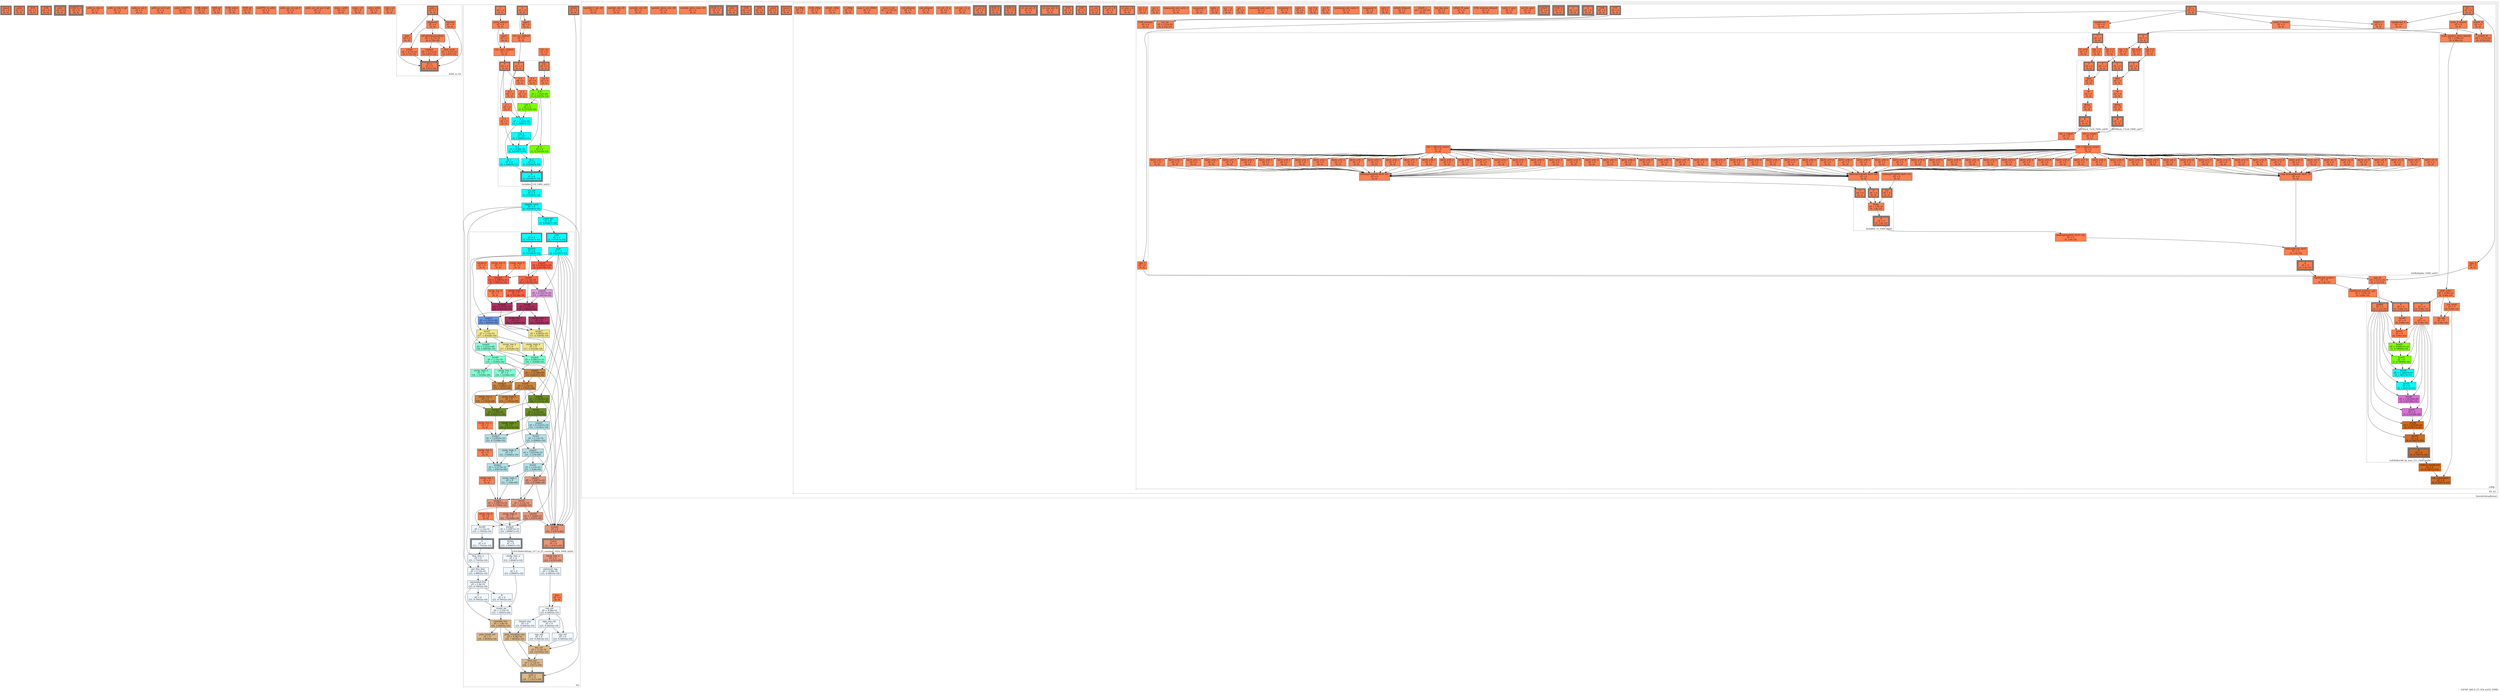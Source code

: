 digraph S3FDP_600_8_23_254_m252_HSSD
{
	//graph drawing options
	label=S3FDP_600_8_23_254_m252_HSSD;
	labelloc=bottom;
	labeljust=right;
	ratio=auto;
	nodesep=0.25;
	ranksep=0.5;

	//input/output signals of operator S3FDP_600_8_23_254_m252_HSSD
	rowsA__S3FDP_600_8_23_254_m252_HSSD [ label="rowsA\ndT = 0\n(0, 0)", shape=box, color=black, style="bold, filled", fillcolor=coral, peripheries=2 ];
	colsB__S3FDP_600_8_23_254_m252_HSSD [ label="colsB\ndT = 0\n(0, 0)", shape=box, color=black, style="bold, filled", fillcolor=coral, peripheries=2 ];
	SOB__S3FDP_600_8_23_254_m252_HSSD [ label="SOB\ndT = 0\n(0, 0)", shape=box, color=black, style="bold, filled", fillcolor=coral, peripheries=2 ];
	EOB__S3FDP_600_8_23_254_m252_HSSD [ label="EOB\ndT = 0\n(0, 0)", shape=box, color=black, style="bold, filled", fillcolor=coral, peripheries=2 ];
	colsC__S3FDP_600_8_23_254_m252_HSSD [ label="colsC\ndT = 0\n(0, 0)", shape=box, color=black, style="bold, filled", fillcolor=coral, peripheries=3 ];
	EOB_Q_o__S3FDP_600_8_23_254_m252_HSSD [ label="EOB_Q_o\ndT = 0\n(0, 0)", shape=box, color=black, style="bold, filled", fillcolor=coral, peripheries=3 ];
	{rank=same rowsA__S3FDP_600_8_23_254_m252_HSSD, colsB__S3FDP_600_8_23_254_m252_HSSD, SOB__S3FDP_600_8_23_254_m252_HSSD, EOB__S3FDP_600_8_23_254_m252_HSSD};
	{rank=same colsC__S3FDP_600_8_23_254_m252_HSSD, EOB_Q_o__S3FDP_600_8_23_254_m252_HSSD};
	//internal signals of operator S3FDP_600_8_23_254_m252_HSSD
	arith_in_row_0__S3FDP_600_8_23_254_m252_HSSD [ label="arith_in_row_0\ndT = 0\n(0, 0)", shape=box, color=black, style=filled, fillcolor=coral, peripheries=1 ];
	arith_in_row_0_q0__S3FDP_600_8_23_254_m252_HSSD [ label="arith_in_row_0_q0\ndT = 0\n(0, 0)", shape=box, color=black, style=filled, fillcolor=coral, peripheries=1 ];
	arith_in_col_0__S3FDP_600_8_23_254_m252_HSSD [ label="arith_in_col_0\ndT = 0\n(0, 0)", shape=box, color=black, style=filled, fillcolor=coral, peripheries=1 ];
	arith_in_col_0_q0__S3FDP_600_8_23_254_m252_HSSD [ label="arith_in_col_0_q0\ndT = 0\n(0, 0)", shape=box, color=black, style=filled, fillcolor=coral, peripheries=1 ];
	colsC_LAICPT2__S3FDP_600_8_23_254_m252_HSSD [ label="colsC_LAICPT2\ndT = 0\n(0, 0)", shape=box, color=black, style=filled, fillcolor=coral, peripheries=1 ];
	SOB_select__S3FDP_600_8_23_254_m252_HSSD [ label="SOB_select\ndT = 0\n(0, 0)", shape=box, color=black, style=filled, fillcolor=coral, peripheries=1 ];
	SOB_q0__S3FDP_600_8_23_254_m252_HSSD [ label="SOB_q0\ndT = 0\n(0, 0)", shape=box, color=black, style=filled, fillcolor=coral, peripheries=1 ];
	EOB_select__S3FDP_600_8_23_254_m252_HSSD [ label="EOB_select\ndT = 0\n(0, 0)", shape=box, color=black, style=filled, fillcolor=coral, peripheries=1 ];
	EOB_q0__S3FDP_600_8_23_254_m252_HSSD [ label="EOB_q0\ndT = 0\n(0, 0)", shape=box, color=black, style=filled, fillcolor=coral, peripheries=1 ];
	LAICPT2_to_arith__S3FDP_600_8_23_254_m252_HSSD [ label="LAICPT2_to_arith\ndT = 0\n(0, 0)", shape=box, color=black, style=filled, fillcolor=coral, peripheries=1 ];
	arith_out_col_out_0__S3FDP_600_8_23_254_m252_HSSD [ label="arith_out_col_out_0\ndT = 0\n(0, 0)", shape=box, color=black, style=filled, fillcolor=coral, peripheries=1 ];
	arith_out_col_out_0_q0__S3FDP_600_8_23_254_m252_HSSD [ label="arith_out_col_out_0_q0\ndT = 0\n(0, 0)", shape=box, color=black, style=filled, fillcolor=coral, peripheries=1 ];
	rows_i_arith__S3FDP_600_8_23_254_m252_HSSD [ label="rows_i_arith\ndT = 0\n(0, 0)", shape=box, color=black, style=filled, fillcolor=coral, peripheries=1 ];
	rows_i_s3__S3FDP_600_8_23_254_m252_HSSD [ label="rows_i_s3\ndT = 0\n(0, 0)", shape=box, color=black, style=filled, fillcolor=coral, peripheries=1 ];
	cols_j_arith__S3FDP_600_8_23_254_m252_HSSD [ label="cols_j_arith\ndT = 0\n(0, 0)", shape=box, color=black, style=filled, fillcolor=coral, peripheries=1 ];
	cols_j_s3__S3FDP_600_8_23_254_m252_HSSD [ label="cols_j_s3\ndT = 0\n(0, 0)", shape=box, color=black, style=filled, fillcolor=coral, peripheries=1 ];

	//subcomponents of operator S3FDP_600_8_23_254_m252_HSSD

	subgraph cluster_Arith_to_S3
	{
		//graph drawing options
		label=Arith_to_S3;
		labelloc=bottom;
		labeljust=right;
		style="bold, dotted";
		ratio=auto;
		nodesep=0.25;
		ranksep=0.5;

		//input/output signals of operator Arith_to_S3
		arith_i__Arith_to_S3 [ label="arith_i\ndT = 0\n(0, 0)", shape=box, color=black, style="bold, filled", fillcolor=coral, peripheries=2 ];
		S3_o__Arith_to_S3 [ label="S3_o\ndT = 0\n(0, 6.87e-10)", shape=box, color=black, style="bold, filled", fillcolor=coral, peripheries=3 ];
		{rank=same arith_i__Arith_to_S3};
		{rank=same S3_o__Arith_to_S3};
		//internal signals of operator Arith_to_S3
		sign__Arith_to_S3 [ label="sign\ndT = 0\n(0, 0)", shape=box, color=black, style=filled, fillcolor=coral, peripheries=1 ];
		exponent__Arith_to_S3 [ label="exponent\ndT = 0\n(0, 0)", shape=box, color=black, style=filled, fillcolor=coral, peripheries=1 ];
		fraction__Arith_to_S3 [ label="fraction\ndT = 0\n(0, 0)", shape=box, color=black, style=filled, fillcolor=coral, peripheries=1 ];
		isNaN__Arith_to_S3 [ label="isNaN\ndT = 4.72e-10\n(0, 4.72e-10)", shape=box, color=black, style=filled, fillcolor=coral, peripheries=1 ];
		isExpSubnormalZero__Arith_to_S3 [ label="isExpSubnormalZero\ndT = 4.72e-10\n(0, 4.72e-10)", shape=box, color=black, style=filled, fillcolor=coral, peripheries=1 ];
		implicit__Arith_to_S3 [ label="implicit\ndT = 2.15e-10\n(0, 6.87e-10)", shape=box, color=black, style=filled, fillcolor=coral, peripheries=1 ];
		final_scale__Arith_to_S3 [ label="final_scale\ndT = 2.15e-10\n(0, 6.87e-10)", shape=box, color=black, style=filled, fillcolor=coral, peripheries=1 ];

		//subcomponents of operator Arith_to_S3

		//input and internal signal connections of operator Arith_to_S3
		arith_i__Arith_to_S3 -> sign__Arith_to_S3 [ arrowhead=normal, arrowsize=1.0, arrowtail=normal, color=black, dir=forward  ];
		arith_i__Arith_to_S3 -> exponent__Arith_to_S3 [ arrowhead=normal, arrowsize=1.0, arrowtail=normal, color=black, dir=forward  ];
		arith_i__Arith_to_S3 -> fraction__Arith_to_S3 [ arrowhead=normal, arrowsize=1.0, arrowtail=normal, color=black, dir=forward  ];
		sign__Arith_to_S3 -> S3_o__Arith_to_S3 [ arrowhead=normal, arrowsize=1.0, arrowtail=normal, color=black, dir=forward  ];
		exponent__Arith_to_S3 -> isNaN__Arith_to_S3 [ arrowhead=normal, arrowsize=1.0, arrowtail=normal, color=black, dir=forward  ];
		exponent__Arith_to_S3 -> isExpSubnormalZero__Arith_to_S3 [ arrowhead=normal, arrowsize=1.0, arrowtail=normal, color=black, dir=forward  ];
		exponent__Arith_to_S3 -> final_scale__Arith_to_S3 [ arrowhead=normal, arrowsize=1.0, arrowtail=normal, color=black, dir=forward  ];
		fraction__Arith_to_S3 -> S3_o__Arith_to_S3 [ arrowhead=normal, arrowsize=1.0, arrowtail=normal, color=black, dir=forward  ];
		isNaN__Arith_to_S3 -> S3_o__Arith_to_S3 [ arrowhead=normal, arrowsize=1.0, arrowtail=normal, color=black, dir=forward  ];
		isExpSubnormalZero__Arith_to_S3 -> implicit__Arith_to_S3 [ arrowhead=normal, arrowsize=1.0, arrowtail=normal, color=black, dir=forward  ];
		isExpSubnormalZero__Arith_to_S3 -> final_scale__Arith_to_S3 [ arrowhead=normal, arrowsize=1.0, arrowtail=normal, color=black, dir=forward  ];
		implicit__Arith_to_S3 -> S3_o__Arith_to_S3 [ arrowhead=normal, arrowsize=1.0, arrowtail=normal, color=black, dir=forward  ];
		final_scale__Arith_to_S3 -> S3_o__Arith_to_S3 [ arrowhead=normal, arrowsize=1.0, arrowtail=normal, color=black, dir=forward  ];
	}

		//output signal connections of operator Arith_to_S3

	subgraph cluster_l2a
	{
		//graph drawing options
		label=l2a;
		labelloc=bottom;
		labeljust=right;
		style="bold, dotted";
		ratio=auto;
		nodesep=0.25;
		ranksep=0.5;

		//input/output signals of operator l2a
		A__l2a [ label="A\ndT = 0\n(0, 0)", shape=box, color=black, style="bold, filled", fillcolor=coral, peripheries=2 ];
		C__l2a [ label="C\ndT = 0\n(0, 0)", shape=box, color=black, style="bold, filled", fillcolor=coral, peripheries=2 ];
		isNaN__l2a [ label="isNaN\ndT = 0\n(0, 0)", shape=box, color=black, style="bold, filled", fillcolor=coral, peripheries=2 ];
		arith_o__l2a [ label="arith_o\ndT = 0\n(24, 1.17637e-09)", shape=box, color=black, style="bold, filled", fillcolor=burlywood, peripheries=3 ];
		{rank=same A__l2a, C__l2a, isNaN__l2a};
		{rank=same arith_o__l2a};
		//internal signals of operator l2a
		carry_addend__l2a [ label="carry_addend\ndT = 0\n(0, 0)", shape=box, color=black, style=filled, fillcolor=coral, peripheries=1 ];
		signA__l2a [ label="signA\ndT = 0\n(0, 0)", shape=box, color=black, style=filled, fillcolor=coral, peripheries=1 ];
		signC__l2a [ label="signC\ndT = 0\n(0, 0)", shape=box, color=black, style=filled, fillcolor=coral, peripheries=1 ];
		ext_acc_addend__l2a [ label="ext_acc_addend\ndT = 0\n(0, 0)", shape=box, color=black, style=filled, fillcolor=coral, peripheries=1 ];
		ext_carry_addend__l2a [ label="ext_carry_addend\ndT = 0\n(0, 0)", shape=box, color=black, style=filled, fillcolor=coral, peripheries=1 ];
		CIN_rca__l2a [ label="CIN_rca\ndT = 0\n(0, 0)", shape=box, color=black, style=filled, fillcolor=coral, peripheries=1 ];
		rca_out__l2a [ label="rca_out\ndT = 0\n(2, 9.61667e-10)", shape=box, color=black, style=filled, fillcolor=cyan, peripheries=1 ];
		rippled_carry__l2a [ label="rippled_carry\ndT = 0\n(2, 9.61667e-10)", shape=box, color=black, style=filled, fillcolor=cyan, peripheries=1 ];
		count_bit__l2a [ label="count_bit\ndT = 0\n(2, 9.61667e-10)", shape=box, color=black, style=filled, fillcolor=cyan, peripheries=1 ];
		count_lzoc_o__l2a [ label="count_lzoc_o\ndT = 0\n(22, 1.4767e-09)", shape=box, color=black, style=filled, fillcolor=darksalmon, peripheries=1 ];
		frac_lzoc_o__l2a [ label="frac_lzoc_o\ndT = 0\n(23, 1.75032e-10)", shape=box, color=black, style=filled, fillcolor=aliceblue, peripheries=1 ];
		sticky_lzoc_o__l2a [ label="sticky_lzoc_o\ndT = 0\n(23, 2.89907e-10)", shape=box, color=black, style=filled, fillcolor=aliceblue, peripheries=1 ];
		unbiased_exp__l2a [ label="unbiased_exp\ndT = 4.98e-10\n(23, 4.58032e-10)", shape=box, color=black, style=filled, fillcolor=aliceblue, peripheries=1 ];
		bias__l2a [ label="bias\ndT = 0\n(0, 0)", shape=box, color=black, style=filled, fillcolor=coral, peripheries=1 ];
		exp_ext__l2a [ label="exp_ext\ndT = 4.98e-10\n(23, 9.56032e-10)", shape=box, color=black, style=filled, fillcolor=aliceblue, peripheries=1 ];
		sign_exp_ext__l2a [ label="sign_exp_ext\ndT = 0\n(23, 9.56032e-10)", shape=box, color=black, style=filled, fillcolor=aliceblue, peripheries=1 ];
		exp_ovf__l2a [ label="exp_ovf\ndT = 0\n(23, 9.56032e-10)", shape=box, color=black, style=filled, fillcolor=aliceblue, peripheries=1 ];
		exp_udf__l2a [ label="exp_udf\ndT = 0\n(23, 9.56032e-10)", shape=box, color=black, style=filled, fillcolor=aliceblue, peripheries=1 ];
		biased_exp__l2a [ label="biased_exp\ndT = 0\n(23, 9.56032e-10)", shape=box, color=black, style=filled, fillcolor=aliceblue, peripheries=1 ];
		not_frac_lzoc__l2a [ label="not_frac_lzoc\ndT = 2.15e-10\n(23, 3.90032e-10)", shape=box, color=black, style=filled, fillcolor=aliceblue, peripheries=1 ];
		unrounded_frac__l2a [ label="unrounded_frac\ndT = 5.8e-10\n(23, 9.70032e-10)", shape=box, color=black, style=filled, fillcolor=aliceblue, peripheries=1 ];
		G__l2a [ label="G\ndT = 0\n(23, 9.70032e-10)", shape=box, color=black, style=filled, fillcolor=aliceblue, peripheries=1 ];
		R__l2a [ label="R\ndT = 0\n(23, 9.70032e-10)", shape=box, color=black, style=filled, fillcolor=aliceblue, peripheries=1 ];
		S__l2a [ label="S\ndT = 0\n(23, 2.89907e-10)", shape=box, color=black, style=filled, fillcolor=aliceblue, peripheries=1 ];
		round_up__l2a [ label="round_up\ndT = 2.15e-10\n(23, 1.18503e-09)", shape=box, color=black, style=filled, fillcolor=aliceblue, peripheries=1 ];
		rounded_frac__l2a [ label="rounded_frac\ndT = 5.8e-10\n(24, 2.48365e-10)", shape=box, color=black, style=filled, fillcolor=burlywood, peripheries=1 ];
		post_round_ovf__l2a [ label="post_round_ovf\ndT = 0\n(24, 2.48365e-10)", shape=box, color=black, style=filled, fillcolor=burlywood, peripheries=1 ];
		post_rounding_exp__l2a [ label="post_rounding_exp\ndT = 4.98e-10\n(24, 7.46365e-10)", shape=box, color=black, style=filled, fillcolor=burlywood, peripheries=1 ];
		nan_out__l2a [ label="nan_out\ndT = 2.15e-10\n(24, 9.61365e-10)", shape=box, color=black, style=filled, fillcolor=burlywood, peripheries=1 ];
		final_exp__l2a [ label="final_exp\ndT = 2.15e-10\n(24, 1.17637e-09)", shape=box, color=black, style=filled, fillcolor=burlywood, peripheries=1 ];

		//subcomponents of operator l2a

		subgraph cluster_IntAdder_518_F600_uid24
		{
			//graph drawing options
			label=IntAdder_518_F600_uid24;
			labelloc=bottom;
			labeljust=right;
			style="bold, dotted";
			ratio=auto;
			nodesep=0.25;
			ranksep=0.5;

			//input/output signals of operator IntAdder_518_F600_uid24
			X__IntAdder_518_F600_uid24 [ label="X\ndT = 0\n(0, 0)", shape=box, color=black, style="bold, filled", fillcolor=coral, peripheries=2 ];
			Y__IntAdder_518_F600_uid24 [ label="Y\ndT = 0\n(0, 0)", shape=box, color=black, style="bold, filled", fillcolor=coral, peripheries=2 ];
			Cin__IntAdder_518_F600_uid24 [ label="Cin\ndT = 0\n(0, 0)", shape=box, color=black, style="bold, filled", fillcolor=coral, peripheries=2 ];
			R__IntAdder_518_F600_uid24 [ label="R\ndT = 0\n(2, 9.61667e-10)", shape=box, color=black, style="bold, filled", fillcolor=cyan, peripheries=3 ];
			{rank=same X__IntAdder_518_F600_uid24, Y__IntAdder_518_F600_uid24, Cin__IntAdder_518_F600_uid24};
			{rank=same R__IntAdder_518_F600_uid24};
			//internal signals of operator IntAdder_518_F600_uid24
			Cin_0__IntAdder_518_F600_uid24 [ label="Cin_0\ndT = 0\n(0, 0)", shape=box, color=black, style=filled, fillcolor=coral, peripheries=1 ];
			X_0__IntAdder_518_F600_uid24 [ label="X_0\ndT = 0\n(0, 0)", shape=box, color=black, style=filled, fillcolor=coral, peripheries=1 ];
			Y_0__IntAdder_518_F600_uid24 [ label="Y_0\ndT = 0\n(0, 0)", shape=box, color=black, style=filled, fillcolor=coral, peripheries=1 ];
			S_0__IntAdder_518_F600_uid24 [ label="S_0\ndT = 1.523e-09\n(1, 6.33333e-12)", shape=box, color=black, style=filled, fillcolor=chartreuse, peripheries=1 ];
			R_0__IntAdder_518_F600_uid24 [ label="R_0\ndT = 0\n(1, 6.33333e-12)", shape=box, color=black, style=filled, fillcolor=chartreuse, peripheries=1 ];
			Cin_1__IntAdder_518_F600_uid24 [ label="Cin_1\ndT = 0\n(1, 6.33333e-12)", shape=box, color=black, style=filled, fillcolor=chartreuse, peripheries=1 ];
			X_1__IntAdder_518_F600_uid24 [ label="X_1\ndT = 0\n(0, 0)", shape=box, color=black, style=filled, fillcolor=coral, peripheries=1 ];
			Y_1__IntAdder_518_F600_uid24 [ label="Y_1\ndT = 0\n(0, 0)", shape=box, color=black, style=filled, fillcolor=coral, peripheries=1 ];
			S_1__IntAdder_518_F600_uid24 [ label="S_1\ndT = 1.523e-09\n(2, 1.26667e-11)", shape=box, color=black, style=filled, fillcolor=cyan, peripheries=1 ];
			R_1__IntAdder_518_F600_uid24 [ label="R_1\ndT = 0\n(2, 1.26667e-11)", shape=box, color=black, style=filled, fillcolor=cyan, peripheries=1 ];
			Cin_2__IntAdder_518_F600_uid24 [ label="Cin_2\ndT = 0\n(2, 1.26667e-11)", shape=box, color=black, style=filled, fillcolor=cyan, peripheries=1 ];
			X_2__IntAdder_518_F600_uid24 [ label="X_2\ndT = 0\n(0, 0)", shape=box, color=black, style=filled, fillcolor=coral, peripheries=1 ];
			Y_2__IntAdder_518_F600_uid24 [ label="Y_2\ndT = 0\n(0, 0)", shape=box, color=black, style=filled, fillcolor=coral, peripheries=1 ];
			S_2__IntAdder_518_F600_uid24 [ label="S_2\ndT = 9.49e-10\n(2, 9.61667e-10)", shape=box, color=black, style=filled, fillcolor=cyan, peripheries=1 ];
			R_2__IntAdder_518_F600_uid24 [ label="R_2\ndT = 0\n(2, 9.61667e-10)", shape=box, color=black, style=filled, fillcolor=cyan, peripheries=1 ];

			//subcomponents of operator IntAdder_518_F600_uid24

			//input and internal signal connections of operator IntAdder_518_F600_uid24
			X__IntAdder_518_F600_uid24 -> X_0__IntAdder_518_F600_uid24 [ arrowhead=normal, arrowsize=1.0, arrowtail=normal, color=black, dir=forward  ];
			X__IntAdder_518_F600_uid24 -> X_1__IntAdder_518_F600_uid24 [ arrowhead=normal, arrowsize=1.0, arrowtail=normal, color=black, dir=forward  ];
			X__IntAdder_518_F600_uid24 -> X_2__IntAdder_518_F600_uid24 [ arrowhead=normal, arrowsize=1.0, arrowtail=normal, color=black, dir=forward  ];
			Y__IntAdder_518_F600_uid24 -> Y_0__IntAdder_518_F600_uid24 [ arrowhead=normal, arrowsize=1.0, arrowtail=normal, color=black, dir=forward  ];
			Y__IntAdder_518_F600_uid24 -> Y_1__IntAdder_518_F600_uid24 [ arrowhead=normal, arrowsize=1.0, arrowtail=normal, color=black, dir=forward  ];
			Y__IntAdder_518_F600_uid24 -> Y_2__IntAdder_518_F600_uid24 [ arrowhead=normal, arrowsize=1.0, arrowtail=normal, color=black, dir=forward  ];
			Cin__IntAdder_518_F600_uid24 -> Cin_0__IntAdder_518_F600_uid24 [ arrowhead=normal, arrowsize=1.0, arrowtail=normal, color=black, dir=forward  ];
			Cin_0__IntAdder_518_F600_uid24 -> S_0__IntAdder_518_F600_uid24 [ arrowhead=normal, arrowsize=1.0, arrowtail=normal, color=black, dir=forward  ];
			X_0__IntAdder_518_F600_uid24 -> S_0__IntAdder_518_F600_uid24 [ arrowhead=normal, arrowsize=1.0, arrowtail=normal, color=black, dir=forward  ];
			Y_0__IntAdder_518_F600_uid24 -> S_0__IntAdder_518_F600_uid24 [ arrowhead=normal, arrowsize=1.0, arrowtail=normal, color=black, dir=forward  ];
			S_0__IntAdder_518_F600_uid24 -> R_0__IntAdder_518_F600_uid24 [ arrowhead=normal, arrowsize=1.0, arrowtail=normal, color=black, dir=forward  ];
			S_0__IntAdder_518_F600_uid24 -> Cin_1__IntAdder_518_F600_uid24 [ arrowhead=normal, arrowsize=1.0, arrowtail=normal, color=black, dir=forward  ];
			R_0__IntAdder_518_F600_uid24 -> R__IntAdder_518_F600_uid24 [ arrowhead=normal, arrowsize=1.0, arrowtail=normal, color=black, dir=forward  ];
			Cin_1__IntAdder_518_F600_uid24 -> S_1__IntAdder_518_F600_uid24 [ arrowhead=normal, arrowsize=1.0, arrowtail=normal, color=black, dir=forward  ];
			X_1__IntAdder_518_F600_uid24 -> S_1__IntAdder_518_F600_uid24 [ arrowhead=normal, arrowsize=1.0, arrowtail=normal, color=black, dir=forward  ];
			Y_1__IntAdder_518_F600_uid24 -> S_1__IntAdder_518_F600_uid24 [ arrowhead=normal, arrowsize=1.0, arrowtail=normal, color=black, dir=forward  ];
			S_1__IntAdder_518_F600_uid24 -> R_1__IntAdder_518_F600_uid24 [ arrowhead=normal, arrowsize=1.0, arrowtail=normal, color=black, dir=forward  ];
			S_1__IntAdder_518_F600_uid24 -> Cin_2__IntAdder_518_F600_uid24 [ arrowhead=normal, arrowsize=1.0, arrowtail=normal, color=black, dir=forward  ];
			R_1__IntAdder_518_F600_uid24 -> R__IntAdder_518_F600_uid24 [ arrowhead=normal, arrowsize=1.0, arrowtail=normal, color=black, dir=forward  ];
			Cin_2__IntAdder_518_F600_uid24 -> S_2__IntAdder_518_F600_uid24 [ arrowhead=normal, arrowsize=1.0, arrowtail=normal, color=black, dir=forward  ];
			X_2__IntAdder_518_F600_uid24 -> S_2__IntAdder_518_F600_uid24 [ arrowhead=normal, arrowsize=1.0, arrowtail=normal, color=black, dir=forward  ];
			Y_2__IntAdder_518_F600_uid24 -> S_2__IntAdder_518_F600_uid24 [ arrowhead=normal, arrowsize=1.0, arrowtail=normal, color=black, dir=forward  ];
			S_2__IntAdder_518_F600_uid24 -> R_2__IntAdder_518_F600_uid24 [ arrowhead=normal, arrowsize=1.0, arrowtail=normal, color=black, dir=forward  ];
			R_2__IntAdder_518_F600_uid24 -> R__IntAdder_518_F600_uid24 [ arrowhead=normal, arrowsize=1.0, arrowtail=normal, color=black, dir=forward  ];
		}

			//output signal connections of operator IntAdder_518_F600_uid24
			R__IntAdder_518_F600_uid24 -> rca_out__l2a [ arrowhead=normal, arrowsize=1.0, arrowtail=normal, color=black, dir=forward  ];

		subgraph cluster_LZOCShifterSticky_517_to_25_counting_1024_F600_uid26
		{
			//graph drawing options
			label=LZOCShifterSticky_517_to_25_counting_1024_F600_uid26;
			labelloc=bottom;
			labeljust=right;
			style="bold, dotted";
			ratio=auto;
			nodesep=0.25;
			ranksep=0.5;

			//input/output signals of operator LZOCShifterSticky_517_to_25_counting_1024_F600_uid26
			I__LZOCShifterSticky_517_to_25_counting_1024_F600_uid26 [ label="I\ndT = 0\n(2, 9.61667e-10)", shape=box, color=black, style="bold, filled", fillcolor=cyan, peripheries=2 ];
			OZb__LZOCShifterSticky_517_to_25_counting_1024_F600_uid26 [ label="OZb\ndT = 0\n(2, 9.61667e-10)", shape=box, color=black, style="bold, filled", fillcolor=cyan, peripheries=2 ];
			Count__LZOCShifterSticky_517_to_25_counting_1024_F600_uid26 [ label="Count\ndT = 0\n(22, 1.4767e-09)", shape=box, color=black, style="bold, filled", fillcolor=darksalmon, peripheries=3 ];
			O__LZOCShifterSticky_517_to_25_counting_1024_F600_uid26 [ label="O\ndT = 0\n(23, 1.75032e-10)", shape=box, color=black, style="bold, filled", fillcolor=aliceblue, peripheries=3 ];
			Sticky__LZOCShifterSticky_517_to_25_counting_1024_F600_uid26 [ label="Sticky\ndT = 0\n(23, 2.89907e-10)", shape=box, color=black, style="bold, filled", fillcolor=aliceblue, peripheries=3 ];
			{rank=same I__LZOCShifterSticky_517_to_25_counting_1024_F600_uid26, OZb__LZOCShifterSticky_517_to_25_counting_1024_F600_uid26};
			{rank=same Count__LZOCShifterSticky_517_to_25_counting_1024_F600_uid26, O__LZOCShifterSticky_517_to_25_counting_1024_F600_uid26, Sticky__LZOCShifterSticky_517_to_25_counting_1024_F600_uid26};
			//internal signals of operator LZOCShifterSticky_517_to_25_counting_1024_F600_uid26
			level10__LZOCShifterSticky_517_to_25_counting_1024_F600_uid26 [ label="level10\ndT = 0\n(2, 9.61667e-10)", shape=box, color=black, style=filled, fillcolor=cyan, peripheries=1 ];
			sozb__LZOCShifterSticky_517_to_25_counting_1024_F600_uid26 [ label="sozb\ndT = 0\n(2, 9.61667e-10)", shape=box, color=black, style=filled, fillcolor=cyan, peripheries=1 ];
			sticky10__LZOCShifterSticky_517_to_25_counting_1024_F600_uid26 [ label="sticky10\ndT = 0\n(0, 0)", shape=box, color=black, style=filled, fillcolor=coral, peripheries=1 ];
			count9__LZOCShifterSticky_517_to_25_counting_1024_F600_uid26 [ label="count9\ndT = 8.60247e-09\n(8, 4.64138e-10)", shape=box, color=black, style=filled, fillcolor=tomato, peripheries=1 ];
			level9__LZOCShifterSticky_517_to_25_counting_1024_F600_uid26 [ label="level9\ndT = 2.15e-10\n(8, 6.79138e-10)", shape=box, color=black, style=filled, fillcolor=tomato, peripheries=1 ];
			sticky_high_9__LZOCShifterSticky_517_to_25_counting_1024_F600_uid26 [ label="sticky_high_9\ndT = 0\n(0, 0)", shape=box, color=black, style=filled, fillcolor=coral, peripheries=1 ];
			sticky_low_9__LZOCShifterSticky_517_to_25_counting_1024_F600_uid26 [ label="sticky_low_9\ndT = 0\n(0, 0)", shape=box, color=black, style=filled, fillcolor=coral, peripheries=1 ];
			sticky9__LZOCShifterSticky_517_to_25_counting_1024_F600_uid26 [ label="sticky9\ndT = 3.29875e-10\n(8, 7.94013e-10)", shape=box, color=black, style=filled, fillcolor=tomato, peripheries=1 ];
			count8__LZOCShifterSticky_517_to_25_counting_1024_F600_uid26 [ label="count8\ndT = 8.35079e-09\n(13, 1.44659e-09)", shape=box, color=black, style=filled, fillcolor=plum, peripheries=1 ];
			level8__LZOCShifterSticky_517_to_25_counting_1024_F600_uid26 [ label="level8\ndT = 2.15e-10\n(14, 1.44926e-10)", shape=box, color=black, style=filled, fillcolor=maroon, peripheries=1 ];
			sticky_high_8__LZOCShifterSticky_517_to_25_counting_1024_F600_uid26 [ label="sticky_high_8\ndT = 0\n(8, 6.79138e-10)", shape=box, color=black, style=filled, fillcolor=tomato, peripheries=1 ];
			sticky_low_8__LZOCShifterSticky_517_to_25_counting_1024_F600_uid26 [ label="sticky_low_8\ndT = 0\n(0, 0)", shape=box, color=black, style=filled, fillcolor=coral, peripheries=1 ];
			sticky8__LZOCShifterSticky_517_to_25_counting_1024_F600_uid26 [ label="sticky8\ndT = 3.3175e-10\n(14, 2.61676e-10)", shape=box, color=black, style=filled, fillcolor=maroon, peripheries=1 ];
			count7__LZOCShifterSticky_517_to_25_counting_1024_F600_uid26 [ label="count7\ndT = 4.3317e-09\n(16, 1.44329e-09)", shape=box, color=black, style=filled, fillcolor=cornflowerblue, peripheries=1 ];
			level7__LZOCShifterSticky_517_to_25_counting_1024_F600_uid26 [ label="level7\ndT = 2.15e-10\n(17, 1.41628e-10)", shape=box, color=black, style=filled, fillcolor=khaki, peripheries=1 ];
			sticky_high_7__LZOCShifterSticky_517_to_25_counting_1024_F600_uid26 [ label="sticky_high_7\ndT = 0\n(14, 1.44926e-10)", shape=box, color=black, style=filled, fillcolor=maroon, peripheries=1 ];
			sticky_low_7__LZOCShifterSticky_517_to_25_counting_1024_F600_uid26 [ label="sticky_low_7\ndT = 0\n(14, 1.44926e-10)", shape=box, color=black, style=filled, fillcolor=maroon, peripheries=1 ];
			sticky7__LZOCShifterSticky_517_to_25_counting_1024_F600_uid26 [ label="sticky7\ndT = 4.8925e-10\n(17, 4.15878e-10)", shape=box, color=black, style=filled, fillcolor=khaki, peripheries=1 ];
			count6__LZOCShifterSticky_517_to_25_counting_1024_F600_uid26 [ label="count6\ndT = 2.3231e-09\n(18, 9.48058e-10)", shape=box, color=black, style=filled, fillcolor=aquamarine, peripheries=1 ];
			level6__LZOCShifterSticky_517_to_25_counting_1024_F600_uid26 [ label="level6\ndT = 2.15e-10\n(18, 1.16306e-09)", shape=box, color=black, style=filled, fillcolor=aquamarine, peripheries=1 ];
			sticky_high_6__LZOCShifterSticky_517_to_25_counting_1024_F600_uid26 [ label="sticky_high_6\ndT = 0\n(17, 1.41628e-10)", shape=box, color=black, style=filled, fillcolor=khaki, peripheries=1 ];
			sticky_low_6__LZOCShifterSticky_517_to_25_counting_1024_F600_uid26 [ label="sticky_low_6\ndT = 0\n(17, 1.41628e-10)", shape=box, color=black, style=filled, fillcolor=khaki, peripheries=1 ];
			sticky6__LZOCShifterSticky_517_to_25_counting_1024_F600_uid26 [ label="sticky6\ndT = 4.08625e-10\n(18, 1.35668e-09)", shape=box, color=black, style=filled, fillcolor=aquamarine, peripheries=1 ];
			count5__LZOCShifterSticky_517_to_25_counting_1024_F600_uid26 [ label="count5\ndT = 1.31786e-09\n(19, 9.64247e-10)", shape=box, color=black, style=filled, fillcolor=peru, peripheries=1 ];
			level5__LZOCShifterSticky_517_to_25_counting_1024_F600_uid26 [ label="level5\ndT = 2.15e-10\n(19, 1.17925e-09)", shape=box, color=black, style=filled, fillcolor=peru, peripheries=1 ];
			sticky_high_5__LZOCShifterSticky_517_to_25_counting_1024_F600_uid26 [ label="sticky_high_5\ndT = 0\n(18, 1.16306e-09)", shape=box, color=black, style=filled, fillcolor=aquamarine, peripheries=1 ];
			sticky_low_5__LZOCShifterSticky_517_to_25_counting_1024_F600_uid26 [ label="sticky_low_5\ndT = 0\n(18, 1.16306e-09)", shape=box, color=black, style=filled, fillcolor=aquamarine, peripheries=1 ];
			sticky5__LZOCShifterSticky_517_to_25_counting_1024_F600_uid26 [ label="sticky5\ndT = 3.6925e-10\n(19, 1.3335e-09)", shape=box, color=black, style=filled, fillcolor=peru, peripheries=1 ];
			count4__LZOCShifterSticky_517_to_25_counting_1024_F600_uid26 [ label="count4\ndT = 9.54635e-10\n(20, 6.17215e-10)", shape=box, color=black, style=filled, fillcolor=olivedrab, peripheries=1 ];
			level4__LZOCShifterSticky_517_to_25_counting_1024_F600_uid26 [ label="level4\ndT = 2.15e-10\n(20, 8.32215e-10)", shape=box, color=black, style=filled, fillcolor=olivedrab, peripheries=1 ];
			sticky_high_4__LZOCShifterSticky_517_to_25_counting_1024_F600_uid26 [ label="sticky_high_4\ndT = 0\n(19, 1.17925e-09)", shape=box, color=black, style=filled, fillcolor=peru, peripheries=1 ];
			sticky_low_4__LZOCShifterSticky_517_to_25_counting_1024_F600_uid26 [ label="sticky_low_4\ndT = 0\n(19, 1.17925e-09)", shape=box, color=black, style=filled, fillcolor=peru, peripheries=1 ];
			sticky4__LZOCShifterSticky_517_to_25_counting_1024_F600_uid26 [ label="sticky4\ndT = 3.43e-10\n(20, 9.60215e-10)", shape=box, color=black, style=filled, fillcolor=olivedrab, peripheries=1 ];
			count3__LZOCShifterSticky_517_to_25_counting_1024_F600_uid26 [ label="count3\ndT = 8.25933e-10\n(21, 1.41481e-10)", shape=box, color=black, style=filled, fillcolor=powderblue, peripheries=1 ];
			level3__LZOCShifterSticky_517_to_25_counting_1024_F600_uid26 [ label="level3\ndT = 2.15e-10\n(21, 3.56481e-10)", shape=box, color=black, style=filled, fillcolor=powderblue, peripheries=1 ];
			sticky_high_3__LZOCShifterSticky_517_to_25_counting_1024_F600_uid26 [ label="sticky_high_3\ndT = 0\n(20, 8.32215e-10)", shape=box, color=black, style=filled, fillcolor=olivedrab, peripheries=1 ];
			sticky_low_3__LZOCShifterSticky_517_to_25_counting_1024_F600_uid26 [ label="sticky_low_3\ndT = 0\n(0, 0)", shape=box, color=black, style=filled, fillcolor=coral, peripheries=1 ];
			sticky3__LZOCShifterSticky_517_to_25_counting_1024_F600_uid26 [ label="sticky3\ndT = 3.33625e-10\n(21, 4.75106e-10)", shape=box, color=black, style=filled, fillcolor=powderblue, peripheries=1 ];
			count2__LZOCShifterSticky_517_to_25_counting_1024_F600_uid26 [ label="count2\ndT = 7.62519e-10\n(21, 1.119e-09)", shape=box, color=black, style=filled, fillcolor=powderblue, peripheries=1 ];
			level2__LZOCShifterSticky_517_to_25_counting_1024_F600_uid26 [ label="level2\ndT = 2.15e-10\n(21, 1.334e-09)", shape=box, color=black, style=filled, fillcolor=powderblue, peripheries=1 ];
			sticky_high_2__LZOCShifterSticky_517_to_25_counting_1024_F600_uid26 [ label="sticky_high_2\ndT = 0\n(21, 3.56481e-10)", shape=box, color=black, style=filled, fillcolor=powderblue, peripheries=1 ];
			sticky_low_2__LZOCShifterSticky_517_to_25_counting_1024_F600_uid26 [ label="sticky_low_2\ndT = 0\n(0, 0)", shape=box, color=black, style=filled, fillcolor=coral, peripheries=1 ];
			sticky2__LZOCShifterSticky_517_to_25_counting_1024_F600_uid26 [ label="sticky2\ndT = 3.3175e-10\n(21, 1.45075e-09)", shape=box, color=black, style=filled, fillcolor=powderblue, peripheries=1 ];
			count1__LZOCShifterSticky_517_to_25_counting_1024_F600_uid26 [ label="count1\ndT = 7.29875e-10\n(22, 5.47208e-10)", shape=box, color=black, style=filled, fillcolor=darksalmon, peripheries=1 ];
			level1__LZOCShifterSticky_517_to_25_counting_1024_F600_uid26 [ label="level1\ndT = 2.15e-10\n(22, 7.62208e-10)", shape=box, color=black, style=filled, fillcolor=darksalmon, peripheries=1 ];
			sticky_high_1__LZOCShifterSticky_517_to_25_counting_1024_F600_uid26 [ label="sticky_high_1\ndT = 0\n(21, 1.334e-09)", shape=box, color=black, style=filled, fillcolor=powderblue, peripheries=1 ];
			sticky_low_1__LZOCShifterSticky_517_to_25_counting_1024_F600_uid26 [ label="sticky_low_1\ndT = 0\n(0, 0)", shape=box, color=black, style=filled, fillcolor=coral, peripheries=1 ];
			sticky1__LZOCShifterSticky_517_to_25_counting_1024_F600_uid26 [ label="sticky1\ndT = 3.29875e-10\n(22, 8.77083e-10)", shape=box, color=black, style=filled, fillcolor=darksalmon, peripheries=1 ];
			count0__LZOCShifterSticky_517_to_25_counting_1024_F600_uid26 [ label="count0\ndT = 7.1449e-10\n(22, 1.4767e-09)", shape=box, color=black, style=filled, fillcolor=darksalmon, peripheries=1 ];
			level0__LZOCShifterSticky_517_to_25_counting_1024_F600_uid26 [ label="level0\ndT = 2.15e-10\n(23, 1.75032e-10)", shape=box, color=black, style=filled, fillcolor=aliceblue, peripheries=1 ];
			sticky_high_0__LZOCShifterSticky_517_to_25_counting_1024_F600_uid26 [ label="sticky_high_0\ndT = 0\n(22, 7.62208e-10)", shape=box, color=black, style=filled, fillcolor=darksalmon, peripheries=1 ];
			sticky_low_0__LZOCShifterSticky_517_to_25_counting_1024_F600_uid26 [ label="sticky_low_0\ndT = 0\n(0, 0)", shape=box, color=black, style=filled, fillcolor=coral, peripheries=1 ];
			sticky0__LZOCShifterSticky_517_to_25_counting_1024_F600_uid26 [ label="sticky0\ndT = 3.29875e-10\n(23, 2.89907e-10)", shape=box, color=black, style=filled, fillcolor=aliceblue, peripheries=1 ];
			sCount__LZOCShifterSticky_517_to_25_counting_1024_F600_uid26 [ label="sCount\ndT = 0\n(22, 1.4767e-09)", shape=box, color=black, style=filled, fillcolor=darksalmon, peripheries=1 ];

			//subcomponents of operator LZOCShifterSticky_517_to_25_counting_1024_F600_uid26

			//input and internal signal connections of operator LZOCShifterSticky_517_to_25_counting_1024_F600_uid26
			I__LZOCShifterSticky_517_to_25_counting_1024_F600_uid26 -> level10__LZOCShifterSticky_517_to_25_counting_1024_F600_uid26 [ arrowhead=normal, arrowsize=1.0, arrowtail=normal, color=black, dir=forward  ];
			OZb__LZOCShifterSticky_517_to_25_counting_1024_F600_uid26 -> sozb__LZOCShifterSticky_517_to_25_counting_1024_F600_uid26 [ arrowhead=normal, arrowsize=1.0, arrowtail=normal, color=black, dir=forward  ];
			level10__LZOCShifterSticky_517_to_25_counting_1024_F600_uid26 -> count9__LZOCShifterSticky_517_to_25_counting_1024_F600_uid26 [ arrowhead=normal, arrowsize=1.0, arrowtail=normal, color=black, dir=forward  ];
			level10__LZOCShifterSticky_517_to_25_counting_1024_F600_uid26 -> level9__LZOCShifterSticky_517_to_25_counting_1024_F600_uid26 [ arrowhead=normal, arrowsize=1.0, arrowtail=normal, color=black, dir=forward  ];
			sozb__LZOCShifterSticky_517_to_25_counting_1024_F600_uid26 -> count9__LZOCShifterSticky_517_to_25_counting_1024_F600_uid26 [ arrowhead=normal, arrowsize=1.0, arrowtail=normal, color=black, dir=forward  ];
			sozb__LZOCShifterSticky_517_to_25_counting_1024_F600_uid26 -> count8__LZOCShifterSticky_517_to_25_counting_1024_F600_uid26 [ arrowhead=normal, arrowsize=1.0, arrowtail=normal, color=black, dir=forward  ];
			sozb__LZOCShifterSticky_517_to_25_counting_1024_F600_uid26 -> count7__LZOCShifterSticky_517_to_25_counting_1024_F600_uid26 [ arrowhead=normal, arrowsize=1.0, arrowtail=normal, color=black, dir=forward  ];
			sozb__LZOCShifterSticky_517_to_25_counting_1024_F600_uid26 -> count6__LZOCShifterSticky_517_to_25_counting_1024_F600_uid26 [ arrowhead=normal, arrowsize=1.0, arrowtail=normal, color=black, dir=forward  ];
			sozb__LZOCShifterSticky_517_to_25_counting_1024_F600_uid26 -> count5__LZOCShifterSticky_517_to_25_counting_1024_F600_uid26 [ arrowhead=normal, arrowsize=1.0, arrowtail=normal, color=black, dir=forward  ];
			sozb__LZOCShifterSticky_517_to_25_counting_1024_F600_uid26 -> count4__LZOCShifterSticky_517_to_25_counting_1024_F600_uid26 [ arrowhead=normal, arrowsize=1.0, arrowtail=normal, color=black, dir=forward  ];
			sozb__LZOCShifterSticky_517_to_25_counting_1024_F600_uid26 -> count3__LZOCShifterSticky_517_to_25_counting_1024_F600_uid26 [ arrowhead=normal, arrowsize=1.0, arrowtail=normal, color=black, dir=forward  ];
			sozb__LZOCShifterSticky_517_to_25_counting_1024_F600_uid26 -> count2__LZOCShifterSticky_517_to_25_counting_1024_F600_uid26 [ arrowhead=normal, arrowsize=1.0, arrowtail=normal, color=black, dir=forward  ];
			sozb__LZOCShifterSticky_517_to_25_counting_1024_F600_uid26 -> count1__LZOCShifterSticky_517_to_25_counting_1024_F600_uid26 [ arrowhead=normal, arrowsize=1.0, arrowtail=normal, color=black, dir=forward  ];
			sozb__LZOCShifterSticky_517_to_25_counting_1024_F600_uid26 -> count0__LZOCShifterSticky_517_to_25_counting_1024_F600_uid26 [ arrowhead=normal, arrowsize=1.0, arrowtail=normal, color=black, dir=forward  ];
			sticky10__LZOCShifterSticky_517_to_25_counting_1024_F600_uid26 -> sticky9__LZOCShifterSticky_517_to_25_counting_1024_F600_uid26 [ arrowhead=normal, arrowsize=1.0, arrowtail=normal, color=black, dir=forward  ];
			count9__LZOCShifterSticky_517_to_25_counting_1024_F600_uid26 -> level9__LZOCShifterSticky_517_to_25_counting_1024_F600_uid26 [ arrowhead=normal, arrowsize=1.0, arrowtail=normal, color=black, dir=forward  ];
			count9__LZOCShifterSticky_517_to_25_counting_1024_F600_uid26 -> sticky9__LZOCShifterSticky_517_to_25_counting_1024_F600_uid26 [ arrowhead=normal, arrowsize=1.0, arrowtail=normal, color=black, dir=forward  ];
			count9__LZOCShifterSticky_517_to_25_counting_1024_F600_uid26 -> sCount__LZOCShifterSticky_517_to_25_counting_1024_F600_uid26 [ arrowhead=normal, arrowsize=1.0, arrowtail=normal, color=black, dir=forward  ];
			level9__LZOCShifterSticky_517_to_25_counting_1024_F600_uid26 -> count8__LZOCShifterSticky_517_to_25_counting_1024_F600_uid26 [ arrowhead=normal, arrowsize=1.0, arrowtail=normal, color=black, dir=forward  ];
			level9__LZOCShifterSticky_517_to_25_counting_1024_F600_uid26 -> level8__LZOCShifterSticky_517_to_25_counting_1024_F600_uid26 [ arrowhead=normal, arrowsize=1.0, arrowtail=normal, color=black, dir=forward  ];
			level9__LZOCShifterSticky_517_to_25_counting_1024_F600_uid26 -> sticky_high_8__LZOCShifterSticky_517_to_25_counting_1024_F600_uid26 [ arrowhead=normal, arrowsize=1.0, arrowtail=normal, color=black, dir=forward  ];
			sticky_high_9__LZOCShifterSticky_517_to_25_counting_1024_F600_uid26 -> sticky9__LZOCShifterSticky_517_to_25_counting_1024_F600_uid26 [ arrowhead=normal, arrowsize=1.0, arrowtail=normal, color=black, dir=forward  ];
			sticky_low_9__LZOCShifterSticky_517_to_25_counting_1024_F600_uid26 -> sticky9__LZOCShifterSticky_517_to_25_counting_1024_F600_uid26 [ arrowhead=normal, arrowsize=1.0, arrowtail=normal, color=black, dir=forward  ];
			sticky9__LZOCShifterSticky_517_to_25_counting_1024_F600_uid26 -> sticky8__LZOCShifterSticky_517_to_25_counting_1024_F600_uid26 [ arrowhead=normal, arrowsize=1.0, arrowtail=normal, color=black, dir=forward  ];
			count8__LZOCShifterSticky_517_to_25_counting_1024_F600_uid26 -> level8__LZOCShifterSticky_517_to_25_counting_1024_F600_uid26 [ arrowhead=normal, arrowsize=1.0, arrowtail=normal, color=black, dir=forward  ];
			count8__LZOCShifterSticky_517_to_25_counting_1024_F600_uid26 -> sticky8__LZOCShifterSticky_517_to_25_counting_1024_F600_uid26 [ arrowhead=normal, arrowsize=1.0, arrowtail=normal, color=black, dir=forward  ];
			count8__LZOCShifterSticky_517_to_25_counting_1024_F600_uid26 -> sCount__LZOCShifterSticky_517_to_25_counting_1024_F600_uid26 [ arrowhead=normal, arrowsize=1.0, arrowtail=normal, color=black, dir=forward  ];
			level8__LZOCShifterSticky_517_to_25_counting_1024_F600_uid26 -> count7__LZOCShifterSticky_517_to_25_counting_1024_F600_uid26 [ arrowhead=normal, arrowsize=1.0, arrowtail=normal, color=black, dir=forward  ];
			level8__LZOCShifterSticky_517_to_25_counting_1024_F600_uid26 -> level7__LZOCShifterSticky_517_to_25_counting_1024_F600_uid26 [ arrowhead=normal, arrowsize=1.0, arrowtail=normal, color=black, dir=forward  ];
			level8__LZOCShifterSticky_517_to_25_counting_1024_F600_uid26 -> sticky_high_7__LZOCShifterSticky_517_to_25_counting_1024_F600_uid26 [ arrowhead=normal, arrowsize=1.0, arrowtail=normal, color=black, dir=forward  ];
			level8__LZOCShifterSticky_517_to_25_counting_1024_F600_uid26 -> sticky_low_7__LZOCShifterSticky_517_to_25_counting_1024_F600_uid26 [ arrowhead=normal, arrowsize=1.0, arrowtail=normal, color=black, dir=forward  ];
			sticky_high_8__LZOCShifterSticky_517_to_25_counting_1024_F600_uid26 -> sticky8__LZOCShifterSticky_517_to_25_counting_1024_F600_uid26 [ arrowhead=normal, arrowsize=1.0, arrowtail=normal, color=black, dir=forward  ];
			sticky_low_8__LZOCShifterSticky_517_to_25_counting_1024_F600_uid26 -> sticky8__LZOCShifterSticky_517_to_25_counting_1024_F600_uid26 [ arrowhead=normal, arrowsize=1.0, arrowtail=normal, color=black, dir=forward  ];
			sticky8__LZOCShifterSticky_517_to_25_counting_1024_F600_uid26 -> sticky7__LZOCShifterSticky_517_to_25_counting_1024_F600_uid26 [ arrowhead=normal, arrowsize=1.0, arrowtail=normal, color=black, dir=forward  ];
			count7__LZOCShifterSticky_517_to_25_counting_1024_F600_uid26 -> level7__LZOCShifterSticky_517_to_25_counting_1024_F600_uid26 [ arrowhead=normal, arrowsize=1.0, arrowtail=normal, color=black, dir=forward  ];
			count7__LZOCShifterSticky_517_to_25_counting_1024_F600_uid26 -> sticky7__LZOCShifterSticky_517_to_25_counting_1024_F600_uid26 [ arrowhead=normal, arrowsize=1.0, arrowtail=normal, color=black, dir=forward  ];
			count7__LZOCShifterSticky_517_to_25_counting_1024_F600_uid26 -> sCount__LZOCShifterSticky_517_to_25_counting_1024_F600_uid26 [ arrowhead=normal, arrowsize=1.0, arrowtail=normal, color=black, dir=forward  ];
			level7__LZOCShifterSticky_517_to_25_counting_1024_F600_uid26 -> count6__LZOCShifterSticky_517_to_25_counting_1024_F600_uid26 [ arrowhead=normal, arrowsize=1.0, arrowtail=normal, color=black, dir=forward  ];
			level7__LZOCShifterSticky_517_to_25_counting_1024_F600_uid26 -> level6__LZOCShifterSticky_517_to_25_counting_1024_F600_uid26 [ arrowhead=normal, arrowsize=1.0, arrowtail=normal, color=black, dir=forward  ];
			level7__LZOCShifterSticky_517_to_25_counting_1024_F600_uid26 -> sticky_high_6__LZOCShifterSticky_517_to_25_counting_1024_F600_uid26 [ arrowhead=normal, arrowsize=1.0, arrowtail=normal, color=black, dir=forward  ];
			level7__LZOCShifterSticky_517_to_25_counting_1024_F600_uid26 -> sticky_low_6__LZOCShifterSticky_517_to_25_counting_1024_F600_uid26 [ arrowhead=normal, arrowsize=1.0, arrowtail=normal, color=black, dir=forward  ];
			sticky_high_7__LZOCShifterSticky_517_to_25_counting_1024_F600_uid26 -> sticky7__LZOCShifterSticky_517_to_25_counting_1024_F600_uid26 [ arrowhead=normal, arrowsize=1.0, arrowtail=normal, color=black, dir=forward  ];
			sticky_low_7__LZOCShifterSticky_517_to_25_counting_1024_F600_uid26 -> sticky7__LZOCShifterSticky_517_to_25_counting_1024_F600_uid26 [ arrowhead=normal, arrowsize=1.0, arrowtail=normal, color=black, dir=forward  ];
			sticky7__LZOCShifterSticky_517_to_25_counting_1024_F600_uid26 -> sticky6__LZOCShifterSticky_517_to_25_counting_1024_F600_uid26 [ arrowhead=normal, arrowsize=1.0, arrowtail=normal, color=black, dir=forward  ];
			count6__LZOCShifterSticky_517_to_25_counting_1024_F600_uid26 -> level6__LZOCShifterSticky_517_to_25_counting_1024_F600_uid26 [ arrowhead=normal, arrowsize=1.0, arrowtail=normal, color=black, dir=forward  ];
			count6__LZOCShifterSticky_517_to_25_counting_1024_F600_uid26 -> sticky6__LZOCShifterSticky_517_to_25_counting_1024_F600_uid26 [ arrowhead=normal, arrowsize=1.0, arrowtail=normal, color=black, dir=forward  ];
			count6__LZOCShifterSticky_517_to_25_counting_1024_F600_uid26 -> sCount__LZOCShifterSticky_517_to_25_counting_1024_F600_uid26 [ arrowhead=normal, arrowsize=1.0, arrowtail=normal, color=black, dir=forward  ];
			level6__LZOCShifterSticky_517_to_25_counting_1024_F600_uid26 -> count5__LZOCShifterSticky_517_to_25_counting_1024_F600_uid26 [ arrowhead=normal, arrowsize=1.0, arrowtail=normal, color=black, dir=forward  ];
			level6__LZOCShifterSticky_517_to_25_counting_1024_F600_uid26 -> level5__LZOCShifterSticky_517_to_25_counting_1024_F600_uid26 [ arrowhead=normal, arrowsize=1.0, arrowtail=normal, color=black, dir=forward  ];
			level6__LZOCShifterSticky_517_to_25_counting_1024_F600_uid26 -> sticky_high_5__LZOCShifterSticky_517_to_25_counting_1024_F600_uid26 [ arrowhead=normal, arrowsize=1.0, arrowtail=normal, color=black, dir=forward  ];
			level6__LZOCShifterSticky_517_to_25_counting_1024_F600_uid26 -> sticky_low_5__LZOCShifterSticky_517_to_25_counting_1024_F600_uid26 [ arrowhead=normal, arrowsize=1.0, arrowtail=normal, color=black, dir=forward  ];
			sticky_high_6__LZOCShifterSticky_517_to_25_counting_1024_F600_uid26 -> sticky6__LZOCShifterSticky_517_to_25_counting_1024_F600_uid26 [ arrowhead=normal, arrowsize=1.0, arrowtail=normal, color=black, dir=forward  ];
			sticky_low_6__LZOCShifterSticky_517_to_25_counting_1024_F600_uid26 -> sticky6__LZOCShifterSticky_517_to_25_counting_1024_F600_uid26 [ arrowhead=normal, arrowsize=1.0, arrowtail=normal, color=black, dir=forward  ];
			sticky6__LZOCShifterSticky_517_to_25_counting_1024_F600_uid26 -> sticky5__LZOCShifterSticky_517_to_25_counting_1024_F600_uid26 [ arrowhead=normal, arrowsize=1.0, arrowtail=normal, color=black, dir=forward  ];
			count5__LZOCShifterSticky_517_to_25_counting_1024_F600_uid26 -> level5__LZOCShifterSticky_517_to_25_counting_1024_F600_uid26 [ arrowhead=normal, arrowsize=1.0, arrowtail=normal, color=black, dir=forward  ];
			count5__LZOCShifterSticky_517_to_25_counting_1024_F600_uid26 -> sticky5__LZOCShifterSticky_517_to_25_counting_1024_F600_uid26 [ arrowhead=normal, arrowsize=1.0, arrowtail=normal, color=black, dir=forward  ];
			count5__LZOCShifterSticky_517_to_25_counting_1024_F600_uid26 -> sCount__LZOCShifterSticky_517_to_25_counting_1024_F600_uid26 [ arrowhead=normal, arrowsize=1.0, arrowtail=normal, color=black, dir=forward  ];
			level5__LZOCShifterSticky_517_to_25_counting_1024_F600_uid26 -> count4__LZOCShifterSticky_517_to_25_counting_1024_F600_uid26 [ arrowhead=normal, arrowsize=1.0, arrowtail=normal, color=black, dir=forward  ];
			level5__LZOCShifterSticky_517_to_25_counting_1024_F600_uid26 -> level4__LZOCShifterSticky_517_to_25_counting_1024_F600_uid26 [ arrowhead=normal, arrowsize=1.0, arrowtail=normal, color=black, dir=forward  ];
			level5__LZOCShifterSticky_517_to_25_counting_1024_F600_uid26 -> sticky_high_4__LZOCShifterSticky_517_to_25_counting_1024_F600_uid26 [ arrowhead=normal, arrowsize=1.0, arrowtail=normal, color=black, dir=forward  ];
			level5__LZOCShifterSticky_517_to_25_counting_1024_F600_uid26 -> sticky_low_4__LZOCShifterSticky_517_to_25_counting_1024_F600_uid26 [ arrowhead=normal, arrowsize=1.0, arrowtail=normal, color=black, dir=forward  ];
			sticky_high_5__LZOCShifterSticky_517_to_25_counting_1024_F600_uid26 -> sticky5__LZOCShifterSticky_517_to_25_counting_1024_F600_uid26 [ arrowhead=normal, arrowsize=1.0, arrowtail=normal, color=black, dir=forward  ];
			sticky_low_5__LZOCShifterSticky_517_to_25_counting_1024_F600_uid26 -> sticky5__LZOCShifterSticky_517_to_25_counting_1024_F600_uid26 [ arrowhead=normal, arrowsize=1.0, arrowtail=normal, color=black, dir=forward  ];
			sticky5__LZOCShifterSticky_517_to_25_counting_1024_F600_uid26 -> sticky4__LZOCShifterSticky_517_to_25_counting_1024_F600_uid26 [ arrowhead=normal, arrowsize=1.0, arrowtail=normal, color=black, dir=forward  ];
			count4__LZOCShifterSticky_517_to_25_counting_1024_F600_uid26 -> level4__LZOCShifterSticky_517_to_25_counting_1024_F600_uid26 [ arrowhead=normal, arrowsize=1.0, arrowtail=normal, color=black, dir=forward  ];
			count4__LZOCShifterSticky_517_to_25_counting_1024_F600_uid26 -> sticky4__LZOCShifterSticky_517_to_25_counting_1024_F600_uid26 [ arrowhead=normal, arrowsize=1.0, arrowtail=normal, color=black, dir=forward  ];
			count4__LZOCShifterSticky_517_to_25_counting_1024_F600_uid26 -> sCount__LZOCShifterSticky_517_to_25_counting_1024_F600_uid26 [ arrowhead=normal, arrowsize=1.0, arrowtail=normal, color=black, dir=forward  ];
			level4__LZOCShifterSticky_517_to_25_counting_1024_F600_uid26 -> count3__LZOCShifterSticky_517_to_25_counting_1024_F600_uid26 [ arrowhead=normal, arrowsize=1.0, arrowtail=normal, color=black, dir=forward  ];
			level4__LZOCShifterSticky_517_to_25_counting_1024_F600_uid26 -> level3__LZOCShifterSticky_517_to_25_counting_1024_F600_uid26 [ arrowhead=normal, arrowsize=1.0, arrowtail=normal, color=black, dir=forward  ];
			level4__LZOCShifterSticky_517_to_25_counting_1024_F600_uid26 -> sticky_high_3__LZOCShifterSticky_517_to_25_counting_1024_F600_uid26 [ arrowhead=normal, arrowsize=1.0, arrowtail=normal, color=black, dir=forward  ];
			sticky_high_4__LZOCShifterSticky_517_to_25_counting_1024_F600_uid26 -> sticky4__LZOCShifterSticky_517_to_25_counting_1024_F600_uid26 [ arrowhead=normal, arrowsize=1.0, arrowtail=normal, color=black, dir=forward  ];
			sticky_low_4__LZOCShifterSticky_517_to_25_counting_1024_F600_uid26 -> sticky4__LZOCShifterSticky_517_to_25_counting_1024_F600_uid26 [ arrowhead=normal, arrowsize=1.0, arrowtail=normal, color=black, dir=forward  ];
			sticky4__LZOCShifterSticky_517_to_25_counting_1024_F600_uid26 -> sticky3__LZOCShifterSticky_517_to_25_counting_1024_F600_uid26 [ arrowhead=normal, arrowsize=1.0, arrowtail=normal, color=black, dir=forward  ];
			count3__LZOCShifterSticky_517_to_25_counting_1024_F600_uid26 -> level3__LZOCShifterSticky_517_to_25_counting_1024_F600_uid26 [ arrowhead=normal, arrowsize=1.0, arrowtail=normal, color=black, dir=forward  ];
			count3__LZOCShifterSticky_517_to_25_counting_1024_F600_uid26 -> sticky3__LZOCShifterSticky_517_to_25_counting_1024_F600_uid26 [ arrowhead=normal, arrowsize=1.0, arrowtail=normal, color=black, dir=forward  ];
			count3__LZOCShifterSticky_517_to_25_counting_1024_F600_uid26 -> sCount__LZOCShifterSticky_517_to_25_counting_1024_F600_uid26 [ arrowhead=normal, arrowsize=1.0, arrowtail=normal, color=black, dir=forward  ];
			level3__LZOCShifterSticky_517_to_25_counting_1024_F600_uid26 -> count2__LZOCShifterSticky_517_to_25_counting_1024_F600_uid26 [ arrowhead=normal, arrowsize=1.0, arrowtail=normal, color=black, dir=forward  ];
			level3__LZOCShifterSticky_517_to_25_counting_1024_F600_uid26 -> level2__LZOCShifterSticky_517_to_25_counting_1024_F600_uid26 [ arrowhead=normal, arrowsize=1.0, arrowtail=normal, color=black, dir=forward  ];
			level3__LZOCShifterSticky_517_to_25_counting_1024_F600_uid26 -> sticky_high_2__LZOCShifterSticky_517_to_25_counting_1024_F600_uid26 [ arrowhead=normal, arrowsize=1.0, arrowtail=normal, color=black, dir=forward  ];
			sticky_high_3__LZOCShifterSticky_517_to_25_counting_1024_F600_uid26 -> sticky3__LZOCShifterSticky_517_to_25_counting_1024_F600_uid26 [ arrowhead=normal, arrowsize=1.0, arrowtail=normal, color=black, dir=forward  ];
			sticky_low_3__LZOCShifterSticky_517_to_25_counting_1024_F600_uid26 -> sticky3__LZOCShifterSticky_517_to_25_counting_1024_F600_uid26 [ arrowhead=normal, arrowsize=1.0, arrowtail=normal, color=black, dir=forward  ];
			sticky3__LZOCShifterSticky_517_to_25_counting_1024_F600_uid26 -> sticky2__LZOCShifterSticky_517_to_25_counting_1024_F600_uid26 [ arrowhead=normal, arrowsize=1.0, arrowtail=normal, color=black, dir=forward  ];
			count2__LZOCShifterSticky_517_to_25_counting_1024_F600_uid26 -> level2__LZOCShifterSticky_517_to_25_counting_1024_F600_uid26 [ arrowhead=normal, arrowsize=1.0, arrowtail=normal, color=black, dir=forward  ];
			count2__LZOCShifterSticky_517_to_25_counting_1024_F600_uid26 -> sticky2__LZOCShifterSticky_517_to_25_counting_1024_F600_uid26 [ arrowhead=normal, arrowsize=1.0, arrowtail=normal, color=black, dir=forward  ];
			count2__LZOCShifterSticky_517_to_25_counting_1024_F600_uid26 -> sCount__LZOCShifterSticky_517_to_25_counting_1024_F600_uid26 [ arrowhead=normal, arrowsize=1.0, arrowtail=normal, color=black, dir=forward  ];
			level2__LZOCShifterSticky_517_to_25_counting_1024_F600_uid26 -> count1__LZOCShifterSticky_517_to_25_counting_1024_F600_uid26 [ arrowhead=normal, arrowsize=1.0, arrowtail=normal, color=black, dir=forward  ];
			level2__LZOCShifterSticky_517_to_25_counting_1024_F600_uid26 -> level1__LZOCShifterSticky_517_to_25_counting_1024_F600_uid26 [ arrowhead=normal, arrowsize=1.0, arrowtail=normal, color=black, dir=forward  ];
			level2__LZOCShifterSticky_517_to_25_counting_1024_F600_uid26 -> sticky_high_1__LZOCShifterSticky_517_to_25_counting_1024_F600_uid26 [ arrowhead=normal, arrowsize=1.0, arrowtail=normal, color=black, dir=forward  ];
			sticky_high_2__LZOCShifterSticky_517_to_25_counting_1024_F600_uid26 -> sticky2__LZOCShifterSticky_517_to_25_counting_1024_F600_uid26 [ arrowhead=normal, arrowsize=1.0, arrowtail=normal, color=black, dir=forward  ];
			sticky_low_2__LZOCShifterSticky_517_to_25_counting_1024_F600_uid26 -> sticky2__LZOCShifterSticky_517_to_25_counting_1024_F600_uid26 [ arrowhead=normal, arrowsize=1.0, arrowtail=normal, color=black, dir=forward  ];
			sticky2__LZOCShifterSticky_517_to_25_counting_1024_F600_uid26 -> sticky1__LZOCShifterSticky_517_to_25_counting_1024_F600_uid26 [ arrowhead=normal, arrowsize=1.0, arrowtail=normal, color=black, dir=forward  ];
			count1__LZOCShifterSticky_517_to_25_counting_1024_F600_uid26 -> level1__LZOCShifterSticky_517_to_25_counting_1024_F600_uid26 [ arrowhead=normal, arrowsize=1.0, arrowtail=normal, color=black, dir=forward  ];
			count1__LZOCShifterSticky_517_to_25_counting_1024_F600_uid26 -> sticky1__LZOCShifterSticky_517_to_25_counting_1024_F600_uid26 [ arrowhead=normal, arrowsize=1.0, arrowtail=normal, color=black, dir=forward  ];
			count1__LZOCShifterSticky_517_to_25_counting_1024_F600_uid26 -> sCount__LZOCShifterSticky_517_to_25_counting_1024_F600_uid26 [ arrowhead=normal, arrowsize=1.0, arrowtail=normal, color=black, dir=forward  ];
			level1__LZOCShifterSticky_517_to_25_counting_1024_F600_uid26 -> count0__LZOCShifterSticky_517_to_25_counting_1024_F600_uid26 [ arrowhead=normal, arrowsize=1.0, arrowtail=normal, color=black, dir=forward  ];
			level1__LZOCShifterSticky_517_to_25_counting_1024_F600_uid26 -> level0__LZOCShifterSticky_517_to_25_counting_1024_F600_uid26 [ arrowhead=normal, arrowsize=1.0, arrowtail=normal, color=black, dir=forward  ];
			level1__LZOCShifterSticky_517_to_25_counting_1024_F600_uid26 -> sticky_high_0__LZOCShifterSticky_517_to_25_counting_1024_F600_uid26 [ arrowhead=normal, arrowsize=1.0, arrowtail=normal, color=black, dir=forward  ];
			sticky_high_1__LZOCShifterSticky_517_to_25_counting_1024_F600_uid26 -> sticky1__LZOCShifterSticky_517_to_25_counting_1024_F600_uid26 [ arrowhead=normal, arrowsize=1.0, arrowtail=normal, color=black, dir=forward  ];
			sticky_low_1__LZOCShifterSticky_517_to_25_counting_1024_F600_uid26 -> sticky1__LZOCShifterSticky_517_to_25_counting_1024_F600_uid26 [ arrowhead=normal, arrowsize=1.0, arrowtail=normal, color=black, dir=forward  ];
			sticky1__LZOCShifterSticky_517_to_25_counting_1024_F600_uid26 -> sticky0__LZOCShifterSticky_517_to_25_counting_1024_F600_uid26 [ arrowhead=normal, arrowsize=1.0, arrowtail=normal, color=black, dir=forward  ];
			count0__LZOCShifterSticky_517_to_25_counting_1024_F600_uid26 -> level0__LZOCShifterSticky_517_to_25_counting_1024_F600_uid26 [ arrowhead=normal, arrowsize=1.0, arrowtail=normal, color=black, dir=forward  ];
			count0__LZOCShifterSticky_517_to_25_counting_1024_F600_uid26 -> sticky0__LZOCShifterSticky_517_to_25_counting_1024_F600_uid26 [ arrowhead=normal, arrowsize=1.0, arrowtail=normal, color=black, dir=forward  ];
			count0__LZOCShifterSticky_517_to_25_counting_1024_F600_uid26 -> sCount__LZOCShifterSticky_517_to_25_counting_1024_F600_uid26 [ arrowhead=normal, arrowsize=1.0, arrowtail=normal, color=black, dir=forward  ];
			level0__LZOCShifterSticky_517_to_25_counting_1024_F600_uid26 -> O__LZOCShifterSticky_517_to_25_counting_1024_F600_uid26 [ arrowhead=normal, arrowsize=1.0, arrowtail=normal, color=black, dir=forward  ];
			sticky_high_0__LZOCShifterSticky_517_to_25_counting_1024_F600_uid26 -> sticky0__LZOCShifterSticky_517_to_25_counting_1024_F600_uid26 [ arrowhead=normal, arrowsize=1.0, arrowtail=normal, color=black, dir=forward  ];
			sticky_low_0__LZOCShifterSticky_517_to_25_counting_1024_F600_uid26 -> sticky0__LZOCShifterSticky_517_to_25_counting_1024_F600_uid26 [ arrowhead=normal, arrowsize=1.0, arrowtail=normal, color=black, dir=forward  ];
			sticky0__LZOCShifterSticky_517_to_25_counting_1024_F600_uid26 -> Sticky__LZOCShifterSticky_517_to_25_counting_1024_F600_uid26 [ arrowhead=normal, arrowsize=1.0, arrowtail=normal, color=black, dir=forward  ];
			sCount__LZOCShifterSticky_517_to_25_counting_1024_F600_uid26 -> Count__LZOCShifterSticky_517_to_25_counting_1024_F600_uid26 [ arrowhead=normal, arrowsize=1.0, arrowtail=normal, color=black, dir=forward  ];
		}

			//output signal connections of operator LZOCShifterSticky_517_to_25_counting_1024_F600_uid26
			Count__LZOCShifterSticky_517_to_25_counting_1024_F600_uid26 -> count_lzoc_o__l2a [ arrowhead=normal, arrowsize=1.0, arrowtail=normal, color=black, dir=forward  ];
			O__LZOCShifterSticky_517_to_25_counting_1024_F600_uid26 -> frac_lzoc_o__l2a [ arrowhead=normal, arrowsize=1.0, arrowtail=normal, color=black, dir=forward  ];
			Sticky__LZOCShifterSticky_517_to_25_counting_1024_F600_uid26 -> sticky_lzoc_o__l2a [ arrowhead=normal, arrowsize=1.0, arrowtail=normal, color=black, dir=forward  ];

		//input and internal signal connections of operator l2a
		A__l2a -> signA__l2a [ arrowhead=normal, arrowsize=1.0, arrowtail=normal, color=black, dir=forward  ];
		A__l2a -> ext_acc_addend__l2a [ arrowhead=normal, arrowsize=1.0, arrowtail=normal, color=black, dir=forward  ];
		C__l2a -> carry_addend__l2a [ arrowhead=normal, arrowsize=1.0, arrowtail=normal, color=black, dir=forward  ];
		isNaN__l2a -> nan_out__l2a [ arrowhead=normal, arrowsize=1.0, arrowtail=normal, color=black, dir=forward  ];
		carry_addend__l2a -> signC__l2a [ arrowhead=normal, arrowsize=1.0, arrowtail=normal, color=black, dir=forward  ];
		carry_addend__l2a -> ext_carry_addend__l2a [ arrowhead=normal, arrowsize=1.0, arrowtail=normal, color=black, dir=forward  ];
		signA__l2a -> ext_acc_addend__l2a [ arrowhead=normal, arrowsize=1.0, arrowtail=normal, color=black, dir=forward  ];
		signC__l2a -> ext_carry_addend__l2a [ arrowhead=normal, arrowsize=1.0, arrowtail=normal, color=black, dir=forward  ];
		ext_acc_addend__l2a -> X__IntAdder_518_F600_uid24 [ arrowhead=normal, arrowsize=1.0, arrowtail=normal, color=black, dir=forward  ];
		ext_carry_addend__l2a -> Y__IntAdder_518_F600_uid24 [ arrowhead=normal, arrowsize=1.0, arrowtail=normal, color=black, dir=forward  ];
		CIN_rca__l2a -> Cin__IntAdder_518_F600_uid24 [ arrowhead=normal, arrowsize=1.0, arrowtail=normal, color=black, dir=forward  ];
		rca_out__l2a -> rippled_carry__l2a [ arrowhead=normal, arrowsize=1.0, arrowtail=normal, color=black, dir=forward  ];
		rippled_carry__l2a -> count_bit__l2a [ arrowhead=normal, arrowsize=1.0, arrowtail=normal, color=black, dir=forward  ];
		rippled_carry__l2a -> I__LZOCShifterSticky_517_to_25_counting_1024_F600_uid26 [ arrowhead=normal, arrowsize=1.0, arrowtail=normal, color=black, dir=forward  ];
		rippled_carry__l2a -> not_frac_lzoc__l2a [ arrowhead=normal, arrowsize=1.0, arrowtail=normal, color=black, dir=forward  ];
		rippled_carry__l2a -> unrounded_frac__l2a [ arrowhead=normal, arrowsize=1.0, arrowtail=normal, color=black, dir=forward  ];
		rippled_carry__l2a -> arith_o__l2a [ arrowhead=normal, arrowsize=1.0, arrowtail=normal, color=black, dir=forward  ];
		count_bit__l2a -> OZb__LZOCShifterSticky_517_to_25_counting_1024_F600_uid26 [ arrowhead=normal, arrowsize=1.0, arrowtail=normal, color=black, dir=forward  ];
		count_lzoc_o__l2a -> unbiased_exp__l2a [ arrowhead=normal, arrowsize=1.0, arrowtail=normal, color=black, dir=forward  ];
		frac_lzoc_o__l2a -> not_frac_lzoc__l2a [ arrowhead=normal, arrowsize=1.0, arrowtail=normal, color=black, dir=forward  ];
		sticky_lzoc_o__l2a -> S__l2a [ arrowhead=normal, arrowsize=1.0, arrowtail=normal, color=black, dir=forward  ];
		unbiased_exp__l2a -> exp_ext__l2a [ arrowhead=normal, arrowsize=1.0, arrowtail=normal, color=black, dir=forward  ];
		bias__l2a -> exp_ext__l2a [ arrowhead=normal, arrowsize=1.0, arrowtail=normal, color=black, dir=forward  ];
		exp_ext__l2a -> sign_exp_ext__l2a [ arrowhead=normal, arrowsize=1.0, arrowtail=normal, color=black, dir=forward  ];
		exp_ext__l2a -> exp_ovf__l2a [ arrowhead=normal, arrowsize=1.0, arrowtail=normal, color=black, dir=forward  ];
		exp_ext__l2a -> biased_exp__l2a [ arrowhead=normal, arrowsize=1.0, arrowtail=normal, color=black, dir=forward  ];
		sign_exp_ext__l2a -> exp_ovf__l2a [ arrowhead=normal, arrowsize=1.0, arrowtail=normal, color=black, dir=forward  ];
		sign_exp_ext__l2a -> exp_udf__l2a [ arrowhead=normal, arrowsize=1.0, arrowtail=normal, color=black, dir=forward  ];
		exp_ovf__l2a -> nan_out__l2a [ arrowhead=normal, arrowsize=1.0, arrowtail=normal, color=black, dir=forward  ];
		exp_udf__l2a -> nan_out__l2a [ arrowhead=normal, arrowsize=1.0, arrowtail=normal, color=black, dir=forward  ];
		biased_exp__l2a -> post_rounding_exp__l2a [ arrowhead=normal, arrowsize=1.0, arrowtail=normal, color=black, dir=forward  ];
		not_frac_lzoc__l2a -> unrounded_frac__l2a [ arrowhead=normal, arrowsize=1.0, arrowtail=normal, color=black, dir=forward  ];
		unrounded_frac__l2a -> G__l2a [ arrowhead=normal, arrowsize=1.0, arrowtail=normal, color=black, dir=forward  ];
		unrounded_frac__l2a -> R__l2a [ arrowhead=normal, arrowsize=1.0, arrowtail=normal, color=black, dir=forward  ];
		unrounded_frac__l2a -> rounded_frac__l2a [ arrowhead=normal, arrowsize=1.0, arrowtail=normal, color=black, dir=forward  ];
		G__l2a -> round_up__l2a [ arrowhead=normal, arrowsize=1.0, arrowtail=normal, color=black, dir=forward  ];
		R__l2a -> round_up__l2a [ arrowhead=normal, arrowsize=1.0, arrowtail=normal, color=black, dir=forward  ];
		S__l2a -> round_up__l2a [ arrowhead=normal, arrowsize=1.0, arrowtail=normal, color=black, dir=forward  ];
		round_up__l2a -> rounded_frac__l2a [ arrowhead=normal, arrowsize=1.0, arrowtail=normal, color=black, dir=forward  ];
		rounded_frac__l2a -> post_round_ovf__l2a [ arrowhead=normal, arrowsize=1.0, arrowtail=normal, color=black, dir=forward  ];
		rounded_frac__l2a -> post_rounding_exp__l2a [ arrowhead=normal, arrowsize=1.0, arrowtail=normal, color=black, dir=forward  ];
		rounded_frac__l2a -> arith_o__l2a [ arrowhead=normal, arrowsize=1.0, arrowtail=normal, color=black, dir=forward  ];
		post_rounding_exp__l2a -> nan_out__l2a [ arrowhead=normal, arrowsize=1.0, arrowtail=normal, color=black, dir=forward  ];
		post_rounding_exp__l2a -> final_exp__l2a [ arrowhead=normal, arrowsize=1.0, arrowtail=normal, color=black, dir=forward  ];
		nan_out__l2a -> final_exp__l2a [ arrowhead=normal, arrowsize=1.0, arrowtail=normal, color=black, dir=forward  ];
		final_exp__l2a -> arith_o__l2a [ arrowhead=normal, arrowsize=1.0, arrowtail=normal, color=black, dir=forward  ];
	}

		//output signal connections of operator l2a

	subgraph cluster_SystolicArrayKernel
	{
		//graph drawing options
		label=SystolicArrayKernel;
		labelloc=bottom;
		labeljust=right;
		style="bold, dotted";
		ratio=auto;
		nodesep=0.25;
		ranksep=0.5;

		//input/output signals of operator SystolicArrayKernel
		rowsA__SystolicArrayKernel [ label="rowsA\ndT = 0\n(0, 0)", shape=box, color=black, style="bold, filled", fillcolor=coral, peripheries=2 ];
		colsB__SystolicArrayKernel [ label="colsB\ndT = 0\n(0, 0)", shape=box, color=black, style="bold, filled", fillcolor=coral, peripheries=2 ];
		SOB__SystolicArrayKernel [ label="SOB\ndT = 0\n(0, 0)", shape=box, color=black, style="bold, filled", fillcolor=coral, peripheries=2 ];
		EOB__SystolicArrayKernel [ label="EOB\ndT = 0\n(0, 0)", shape=box, color=black, style="bold, filled", fillcolor=coral, peripheries=2 ];
		colsC__SystolicArrayKernel [ label="colsC\ndT = 0\n(0, 0)", shape=box, color=black, style="bold, filled", fillcolor=coral, peripheries=3 ];
		EOB_Q_o__SystolicArrayKernel [ label="EOB_Q_o\ndT = 0\n(0, 0)", shape=box, color=black, style="bold, filled", fillcolor=coral, peripheries=3 ];
		{rank=same rowsA__SystolicArrayKernel, colsB__SystolicArrayKernel, SOB__SystolicArrayKernel, EOB__SystolicArrayKernel};
		{rank=same colsC__SystolicArrayKernel, EOB_Q_o__SystolicArrayKernel};
		//internal signals of operator SystolicArrayKernel
		systolic_wires_rows_2D__SystolicArrayKernel [ label="systolic_wires_rows_2D\ndT = 0\n(0, 0)", shape=box, color=black, style=filled, fillcolor=coral, peripheries=1 ];
		systolic_wires_cols_2D__SystolicArrayKernel [ label="systolic_wires_cols_2D\ndT = 0\n(0, 0)", shape=box, color=black, style=filled, fillcolor=coral, peripheries=1 ];
		systolic_sob_2D__SystolicArrayKernel [ label="systolic_sob_2D\ndT = 0\n(0, 0)", shape=box, color=black, style=filled, fillcolor=coral, peripheries=1 ];
		systolic_eob_2D__SystolicArrayKernel [ label="systolic_eob_2D\ndT = 0\n(0, 0)", shape=box, color=black, style=filled, fillcolor=coral, peripheries=1 ];
		systolic_C_out_2D__SystolicArrayKernel [ label="systolic_C_out_2D\ndT = 0\n(0, 0)", shape=box, color=black, style=filled, fillcolor=coral, peripheries=1 ];

		//subcomponents of operator SystolicArrayKernel

		subgraph cluster_PE_S3
		{
			//graph drawing options
			label=PE_S3;
			labelloc=bottom;
			labeljust=right;
			style="bold, dotted";
			ratio=auto;
			nodesep=0.25;
			ranksep=0.5;

			//input/output signals of operator PE_S3
			s3_row_i_A__PE_S3 [ label="s3_row_i_A\ndT = 0\n(0, 0)", shape=box, color=black, style="bold, filled", fillcolor=coral, peripheries=2 ];
			s3_col_j_B__PE_S3 [ label="s3_col_j_B\ndT = 0\n(0, 0)", shape=box, color=black, style="bold, filled", fillcolor=coral, peripheries=2 ];
			C_out__PE_S3 [ label="C_out\ndT = 0\n(0, 0)", shape=box, color=black, style="bold, filled", fillcolor=coral, peripheries=2 ];
			SOB__PE_S3 [ label="SOB\ndT = 0\n(0, 0)", shape=box, color=black, style="bold, filled", fillcolor=coral, peripheries=2 ];
			EOB__PE_S3 [ label="EOB\ndT = 0\n(0, 0)", shape=box, color=black, style="bold, filled", fillcolor=coral, peripheries=2 ];
			s3_row_im1_A__PE_S3 [ label="s3_row_im1_A\ndT = 0\n(0, 0)", shape=box, color=black, style="bold, filled", fillcolor=coral, peripheries=3 ];
			s3_col_jm1_B__PE_S3 [ label="s3_col_jm1_B\ndT = 0\n(0, 0)", shape=box, color=black, style="bold, filled", fillcolor=coral, peripheries=3 ];
			SOB_Q__PE_S3 [ label="SOB_Q\ndT = 0\n(0, 0)", shape=box, color=black, style="bold, filled", fillcolor=coral, peripheries=3 ];
			EOB_Q__PE_S3 [ label="EOB_Q\ndT = 0\n(0, 0)", shape=box, color=black, style="bold, filled", fillcolor=coral, peripheries=3 ];
			C_out_Q__PE_S3 [ label="C_out_Q\ndT = 0\n(0, 0)", shape=box, color=black, style="bold, filled", fillcolor=coral, peripheries=3 ];
			{rank=same s3_row_i_A__PE_S3, s3_col_j_B__PE_S3, C_out__PE_S3, SOB__PE_S3, EOB__PE_S3};
			{rank=same s3_row_im1_A__PE_S3, s3_col_jm1_B__PE_S3, SOB_Q__PE_S3, EOB_Q__PE_S3, C_out_Q__PE_S3};
			//internal signals of operator PE_S3
			s3_row_i_A_q__PE_S3 [ label="s3_row_i_A_q\ndT = 0\n(0, 0)", shape=box, color=black, style=filled, fillcolor=coral, peripheries=1 ];
			s3_col_j_B_q__PE_S3 [ label="s3_col_j_B_q\ndT = 0\n(0, 0)", shape=box, color=black, style=filled, fillcolor=coral, peripheries=1 ];
			sob_delayed__PE_S3 [ label="sob_delayed\ndT = 0\n(0, 0)", shape=box, color=black, style=filled, fillcolor=coral, peripheries=1 ];
			eob_delayed__PE_S3 [ label="eob_delayed\ndT = 0\n(0, 0)", shape=box, color=black, style=filled, fillcolor=coral, peripheries=1 ];
			mux_C_out__PE_S3 [ label="mux_C_out\ndT = 2.15e-10\n(0, 0)", shape=box, color=black, style=filled, fillcolor=coral, peripheries=1 ];
			mux_C_out_HSSD__PE_S3 [ label="mux_C_out_HSSD\ndT = 0\n(0, 0)", shape=box, color=black, style=filled, fillcolor=coral, peripheries=1 ];
			C_s3fdp__PE_S3 [ label="C_s3fdp\ndT = 0\n(0, 0)", shape=box, color=black, style=filled, fillcolor=coral, peripheries=1 ];
			isNaN_s3fdp__PE_S3 [ label="isNaN_s3fdp\ndT = 0\n(0, 0)", shape=box, color=black, style=filled, fillcolor=coral, peripheries=1 ];
			EOB_s3fdp__PE_S3 [ label="EOB_s3fdp\ndT = 0\n(0, 0)", shape=box, color=black, style=filled, fillcolor=coral, peripheries=1 ];
			A_s3fdp__PE_S3 [ label="A_s3fdp\ndT = 0\n(0, 0)", shape=box, color=black, style=filled, fillcolor=coral, peripheries=1 ];

			//subcomponents of operator PE_S3

			subgraph cluster_s3fdp
			{
				//graph drawing options
				label=s3fdp;
				labelloc=bottom;
				labeljust=right;
				style="bold, dotted";
				ratio=auto;
				nodesep=0.25;
				ranksep=0.5;

				//input/output signals of operator s3fdp
				S3_x__s3fdp [ label="S3_x\ndT = 0\n(0, 0)", shape=box, color=black, style="bold, filled", fillcolor=coral, peripheries=2 ];
				S3_y__s3fdp [ label="S3_y\ndT = 0\n(0, 0)", shape=box, color=black, style="bold, filled", fillcolor=coral, peripheries=2 ];
				FTZ__s3fdp [ label="FTZ\ndT = 0\n(0, 0)", shape=box, color=black, style="bold, filled", fillcolor=coral, peripheries=2 ];
				EOB__s3fdp [ label="EOB\ndT = 0\n(0, 0)", shape=box, color=black, style="bold, filled", fillcolor=coral, peripheries=2 ];
				A__s3fdp [ label="A\ndT = 0\n(0, 0)", shape=box, color=black, style="bold, filled", fillcolor=coral, peripheries=3 ];
				C__s3fdp [ label="C\ndT = 0\n(0, 0)", shape=box, color=black, style="bold, filled", fillcolor=coral, peripheries=3 ];
				EOB_Q__s3fdp [ label="EOB_Q\ndT = 0\n(0, 0)", shape=box, color=black, style="bold, filled", fillcolor=coral, peripheries=3 ];
				isNaN__s3fdp [ label="isNaN\ndT = 0\n(0, 0)", shape=box, color=black, style="bold, filled", fillcolor=coral, peripheries=3 ];
				{rank=same S3_x__s3fdp, S3_y__s3fdp, FTZ__s3fdp, EOB__s3fdp};
				{rank=same A__s3fdp, C__s3fdp, EOB_Q__s3fdp, isNaN__s3fdp};
				//internal signals of operator s3fdp
				sign_X__s3fdp [ label="sign_X\ndT = 0\n(0, 0)", shape=box, color=black, style=filled, fillcolor=coral, peripheries=1 ];
				sign_Y__s3fdp [ label="sign_Y\ndT = 0\n(0, 0)", shape=box, color=black, style=filled, fillcolor=coral, peripheries=1 ];
				sign_M__s3fdp [ label="sign_M\ndT = 2.15e-10\n(0, 2.15e-10)", shape=box, color=black, style=filled, fillcolor=coral, peripheries=1 ];
				isNaN_X__s3fdp [ label="isNaN_X\ndT = 0\n(0, 0)", shape=box, color=black, style=filled, fillcolor=coral, peripheries=1 ];
				isNaN_Y__s3fdp [ label="isNaN_Y\ndT = 0\n(0, 0)", shape=box, color=black, style=filled, fillcolor=coral, peripheries=1 ];
				isNaN_M__s3fdp [ label="isNaN_M\ndT = 2.15e-10\n(0, 2.15e-10)", shape=box, color=black, style=filled, fillcolor=coral, peripheries=1 ];
				significand_X__s3fdp [ label="significand_X\ndT = 0\n(0, 0)", shape=box, color=black, style=filled, fillcolor=coral, peripheries=1 ];
				significand_Y__s3fdp [ label="significand_Y\ndT = 0\n(0, 0)", shape=box, color=black, style=filled, fillcolor=coral, peripheries=1 ];
				significand_product__s3fdp [ label="significand_product\ndT = 0\n(0, 5.8e-10)", shape=box, color=black, style=filled, fillcolor=coral, peripheries=1 ];
				scale_X_biased__s3fdp [ label="scale_X_biased\ndT = 0\n(0, 0)", shape=box, color=black, style=filled, fillcolor=coral, peripheries=1 ];
				scale_Y_biased__s3fdp [ label="scale_Y_biased\ndT = 0\n(0, 0)", shape=box, color=black, style=filled, fillcolor=coral, peripheries=1 ];
				scale_product_twice_biased__s3fdp [ label="scale_product_twice_biased\ndT = 4.98e-10\n(0, 4.98e-10)", shape=box, color=black, style=filled, fillcolor=coral, peripheries=1 ];
				significand_product_cpt1__s3fdp [ label="significand_product_cpt1\ndT = 3.28e-10\n(0, 9.08e-10)", shape=box, color=black, style=filled, fillcolor=coral, peripheries=1 ];
				shift_value__s3fdp [ label="shift_value\ndT = 4.98e-10\n(0, 9.96e-10)", shape=box, color=black, style=filled, fillcolor=coral, peripheries=1 ];
				shifted_significand__s3fdp [ label="shifted_significand\ndT = 0\n(6, 8.79077e-10)", shape=box, color=black, style=filled, fillcolor=chocolate, peripheries=1 ];
				too_small__s3fdp [ label="too_small\ndT = 0\n(0, 9.96e-10)", shape=box, color=black, style=filled, fillcolor=coral, peripheries=1 ];
				too_big__s3fdp [ label="too_big\ndT = 0\n(0, 9.96e-10)", shape=box, color=black, style=filled, fillcolor=coral, peripheries=1 ];
				ext_summand1c__s3fdp [ label="ext_summand1c\ndT = 0\n(6, 8.79077e-10)", shape=box, color=black, style=filled, fillcolor=chocolate, peripheries=1 ];
				not_ftz__s3fdp [ label="not_ftz\ndT = 2.15e-10\n(0, 2.15e-10)", shape=box, color=black, style=filled, fillcolor=coral, peripheries=1 ];
				EOB_internal__s3fdp [ label="EOB_internal\ndT = 0\n(0, 0)", shape=box, color=black, style=filled, fillcolor=coral, peripheries=1 ];
				not_ftz_sync__s3fdp [ label="not_ftz_sync\ndT = 0\n(0, 0)", shape=box, color=black, style=filled, fillcolor=coral, peripheries=1 ];
				carry_0_sync__s3fdp [ label="carry_0_sync\ndT = 0\n(0, 0)", shape=box, color=black, style=filled, fillcolor=coral, peripheries=1 ];
				EOB_internal_delayed__s3fdp [ label="EOB_internal_delayed\ndT = 0\n(0, 0)", shape=box, color=black, style=filled, fillcolor=coral, peripheries=1 ];
				isNaN_M_sync__s3fdp [ label="isNaN_M_sync\ndT = 0\n(0, 0)", shape=box, color=black, style=filled, fillcolor=coral, peripheries=1 ];
				too_big_sync__s3fdp [ label="too_big_sync\ndT = 0\n(0, 0)", shape=box, color=black, style=filled, fillcolor=coral, peripheries=1 ];
				isNaN_o__s3fdp [ label="isNaN_o\ndT = 2.15e-10\n(0, 0)", shape=box, color=black, style=filled, fillcolor=coral, peripheries=1 ];
				isNaN_delayed__s3fdp [ label="isNaN_delayed\ndT = 0\n(0, 0)", shape=box, color=black, style=filled, fillcolor=coral, peripheries=1 ];
				carry_0__s3fdp [ label="carry_0\ndT = 0\n(0, 0)", shape=box, color=black, style=filled, fillcolor=coral, peripheries=1 ];
				summand_0__s3fdp [ label="summand_0\ndT = 0\n(0, 0)", shape=box, color=black, style=filled, fillcolor=coral, peripheries=1 ];
				summand_and_carry_0__s3fdp [ label="summand_and_carry_0\ndT = 0\n(0, 0)", shape=box, color=black, style=filled, fillcolor=coral, peripheries=1 ];
				acc_0__s3fdp [ label="acc_0\ndT = 0\n(0, 0)", shape=box, color=black, style=filled, fillcolor=coral, peripheries=1 ];
				acc_0_q__s3fdp [ label="acc_0_q\ndT = 0\n(0, 0)", shape=box, color=black, style=filled, fillcolor=coral, peripheries=1 ];
				carry_1__s3fdp [ label="carry_1\ndT = 0\n(0, 0)", shape=box, color=black, style=filled, fillcolor=coral, peripheries=1 ];
				summand_1__s3fdp [ label="summand_1\ndT = 0\n(0, 0)", shape=box, color=black, style=filled, fillcolor=coral, peripheries=1 ];
				summand_and_carry_1__s3fdp [ label="summand_and_carry_1\ndT = 0\n(0, 0)", shape=box, color=black, style=filled, fillcolor=coral, peripheries=1 ];
				acc_1__s3fdp [ label="acc_1\ndT = 0\n(0, 0)", shape=box, color=black, style=filled, fillcolor=coral, peripheries=1 ];
				acc_1_q__s3fdp [ label="acc_1_q\ndT = 0\n(0, 0)", shape=box, color=black, style=filled, fillcolor=coral, peripheries=1 ];
				carry_2__s3fdp [ label="carry_2\ndT = 0\n(0, 0)", shape=box, color=black, style=filled, fillcolor=coral, peripheries=1 ];
				summand_2__s3fdp [ label="summand_2\ndT = 0\n(0, 0)", shape=box, color=black, style=filled, fillcolor=coral, peripheries=1 ];
				summand_and_carry_2__s3fdp [ label="summand_and_carry_2\ndT = 0\n(0, 0)", shape=box, color=black, style=filled, fillcolor=coral, peripheries=1 ];
				acc_2__s3fdp [ label="acc_2\ndT = 0\n(0, 0)", shape=box, color=black, style=filled, fillcolor=coral, peripheries=1 ];
				acc_2_q__s3fdp [ label="acc_2_q\ndT = 0\n(0, 0)", shape=box, color=black, style=filled, fillcolor=coral, peripheries=1 ];

				//subcomponents of operator s3fdp

				subgraph cluster_IntMultiplier_F600_uid33
				{
					//graph drawing options
					label=IntMultiplier_F600_uid33;
					labelloc=bottom;
					labeljust=right;
					style="bold, dotted";
					ratio=auto;
					nodesep=0.25;
					ranksep=0.5;

					//input/output signals of operator IntMultiplier_F600_uid33
					X__IntMultiplier_F600_uid33 [ label="X\ndT = 0\n(0, 0)", shape=box, color=black, style="bold, filled", fillcolor=coral, peripheries=2 ];
					Y__IntMultiplier_F600_uid33 [ label="Y\ndT = 0\n(0, 0)", shape=box, color=black, style="bold, filled", fillcolor=coral, peripheries=2 ];
					R__IntMultiplier_F600_uid33 [ label="R\ndT = 0\n(0, 5.8e-10)", shape=box, color=black, style="bold, filled", fillcolor=coral, peripheries=3 ];
					{rank=same X__IntMultiplier_F600_uid33, Y__IntMultiplier_F600_uid33};
					{rank=same R__IntMultiplier_F600_uid33};
					//internal signals of operator IntMultiplier_F600_uid33
					XX_m34__IntMultiplier_F600_uid33 [ label="XX_m34\ndT = 0\n(0, 0)", shape=box, color=black, style=filled, fillcolor=coral, peripheries=1 ];
					YY_m34__IntMultiplier_F600_uid33 [ label="YY_m34\ndT = 0\n(0, 0)", shape=box, color=black, style=filled, fillcolor=coral, peripheries=1 ];
					tile_0_X__IntMultiplier_F600_uid33 [ label="tile_0_X\ndT = 0\n(0, 0)", shape=box, color=black, style=filled, fillcolor=coral, peripheries=1 ];
					tile_0_Y__IntMultiplier_F600_uid33 [ label="tile_0_Y\ndT = 0\n(0, 0)", shape=box, color=black, style=filled, fillcolor=coral, peripheries=1 ];
					tile_0_output__IntMultiplier_F600_uid33 [ label="tile_0_output\ndT = 0\n(0, 0)", shape=box, color=black, style=filled, fillcolor=coral, peripheries=1 ];
					tile_0_filtered_output__IntMultiplier_F600_uid33 [ label="tile_0_filtered_output\ndT = 0\n(0, 0)", shape=box, color=black, style=filled, fillcolor=coral, peripheries=1 ];
					bh35_w0_0__IntMultiplier_F600_uid33 [ label="bh35_w0_0\ndT = 0\n(0, 0)", shape=box, color=black, style=filled, fillcolor=coral, peripheries=1 ];
					bh35_w1_0__IntMultiplier_F600_uid33 [ label="bh35_w1_0\ndT = 0\n(0, 0)", shape=box, color=black, style=filled, fillcolor=coral, peripheries=1 ];
					bh35_w2_0__IntMultiplier_F600_uid33 [ label="bh35_w2_0\ndT = 0\n(0, 0)", shape=box, color=black, style=filled, fillcolor=coral, peripheries=1 ];
					bh35_w3_0__IntMultiplier_F600_uid33 [ label="bh35_w3_0\ndT = 0\n(0, 0)", shape=box, color=black, style=filled, fillcolor=coral, peripheries=1 ];
					bh35_w4_0__IntMultiplier_F600_uid33 [ label="bh35_w4_0\ndT = 0\n(0, 0)", shape=box, color=black, style=filled, fillcolor=coral, peripheries=1 ];
					bh35_w5_0__IntMultiplier_F600_uid33 [ label="bh35_w5_0\ndT = 0\n(0, 0)", shape=box, color=black, style=filled, fillcolor=coral, peripheries=1 ];
					bh35_w6_0__IntMultiplier_F600_uid33 [ label="bh35_w6_0\ndT = 0\n(0, 0)", shape=box, color=black, style=filled, fillcolor=coral, peripheries=1 ];
					bh35_w7_0__IntMultiplier_F600_uid33 [ label="bh35_w7_0\ndT = 0\n(0, 0)", shape=box, color=black, style=filled, fillcolor=coral, peripheries=1 ];
					bh35_w8_0__IntMultiplier_F600_uid33 [ label="bh35_w8_0\ndT = 0\n(0, 0)", shape=box, color=black, style=filled, fillcolor=coral, peripheries=1 ];
					bh35_w9_0__IntMultiplier_F600_uid33 [ label="bh35_w9_0\ndT = 0\n(0, 0)", shape=box, color=black, style=filled, fillcolor=coral, peripheries=1 ];
					bh35_w10_0__IntMultiplier_F600_uid33 [ label="bh35_w10_0\ndT = 0\n(0, 0)", shape=box, color=black, style=filled, fillcolor=coral, peripheries=1 ];
					bh35_w11_0__IntMultiplier_F600_uid33 [ label="bh35_w11_0\ndT = 0\n(0, 0)", shape=box, color=black, style=filled, fillcolor=coral, peripheries=1 ];
					bh35_w12_0__IntMultiplier_F600_uid33 [ label="bh35_w12_0\ndT = 0\n(0, 0)", shape=box, color=black, style=filled, fillcolor=coral, peripheries=1 ];
					bh35_w13_0__IntMultiplier_F600_uid33 [ label="bh35_w13_0\ndT = 0\n(0, 0)", shape=box, color=black, style=filled, fillcolor=coral, peripheries=1 ];
					bh35_w14_0__IntMultiplier_F600_uid33 [ label="bh35_w14_0\ndT = 0\n(0, 0)", shape=box, color=black, style=filled, fillcolor=coral, peripheries=1 ];
					bh35_w15_0__IntMultiplier_F600_uid33 [ label="bh35_w15_0\ndT = 0\n(0, 0)", shape=box, color=black, style=filled, fillcolor=coral, peripheries=1 ];
					bh35_w16_0__IntMultiplier_F600_uid33 [ label="bh35_w16_0\ndT = 0\n(0, 0)", shape=box, color=black, style=filled, fillcolor=coral, peripheries=1 ];
					bh35_w17_0__IntMultiplier_F600_uid33 [ label="bh35_w17_0\ndT = 0\n(0, 0)", shape=box, color=black, style=filled, fillcolor=coral, peripheries=1 ];
					bh35_w18_0__IntMultiplier_F600_uid33 [ label="bh35_w18_0\ndT = 0\n(0, 0)", shape=box, color=black, style=filled, fillcolor=coral, peripheries=1 ];
					bh35_w19_0__IntMultiplier_F600_uid33 [ label="bh35_w19_0\ndT = 0\n(0, 0)", shape=box, color=black, style=filled, fillcolor=coral, peripheries=1 ];
					bh35_w20_0__IntMultiplier_F600_uid33 [ label="bh35_w20_0\ndT = 0\n(0, 0)", shape=box, color=black, style=filled, fillcolor=coral, peripheries=1 ];
					bh35_w21_0__IntMultiplier_F600_uid33 [ label="bh35_w21_0\ndT = 0\n(0, 0)", shape=box, color=black, style=filled, fillcolor=coral, peripheries=1 ];
					bh35_w22_0__IntMultiplier_F600_uid33 [ label="bh35_w22_0\ndT = 0\n(0, 0)", shape=box, color=black, style=filled, fillcolor=coral, peripheries=1 ];
					bh35_w23_0__IntMultiplier_F600_uid33 [ label="bh35_w23_0\ndT = 0\n(0, 0)", shape=box, color=black, style=filled, fillcolor=coral, peripheries=1 ];
					bh35_w24_0__IntMultiplier_F600_uid33 [ label="bh35_w24_0\ndT = 0\n(0, 0)", shape=box, color=black, style=filled, fillcolor=coral, peripheries=1 ];
					bh35_w25_0__IntMultiplier_F600_uid33 [ label="bh35_w25_0\ndT = 0\n(0, 0)", shape=box, color=black, style=filled, fillcolor=coral, peripheries=1 ];
					bh35_w26_0__IntMultiplier_F600_uid33 [ label="bh35_w26_0\ndT = 0\n(0, 0)", shape=box, color=black, style=filled, fillcolor=coral, peripheries=1 ];
					bh35_w27_0__IntMultiplier_F600_uid33 [ label="bh35_w27_0\ndT = 0\n(0, 0)", shape=box, color=black, style=filled, fillcolor=coral, peripheries=1 ];
					bh35_w28_0__IntMultiplier_F600_uid33 [ label="bh35_w28_0\ndT = 0\n(0, 0)", shape=box, color=black, style=filled, fillcolor=coral, peripheries=1 ];
					bh35_w29_0__IntMultiplier_F600_uid33 [ label="bh35_w29_0\ndT = 0\n(0, 0)", shape=box, color=black, style=filled, fillcolor=coral, peripheries=1 ];
					bh35_w30_0__IntMultiplier_F600_uid33 [ label="bh35_w30_0\ndT = 0\n(0, 0)", shape=box, color=black, style=filled, fillcolor=coral, peripheries=1 ];
					bh35_w31_0__IntMultiplier_F600_uid33 [ label="bh35_w31_0\ndT = 0\n(0, 0)", shape=box, color=black, style=filled, fillcolor=coral, peripheries=1 ];
					bh35_w32_0__IntMultiplier_F600_uid33 [ label="bh35_w32_0\ndT = 0\n(0, 0)", shape=box, color=black, style=filled, fillcolor=coral, peripheries=1 ];
					bh35_w33_0__IntMultiplier_F600_uid33 [ label="bh35_w33_0\ndT = 0\n(0, 0)", shape=box, color=black, style=filled, fillcolor=coral, peripheries=1 ];
					bh35_w34_0__IntMultiplier_F600_uid33 [ label="bh35_w34_0\ndT = 0\n(0, 0)", shape=box, color=black, style=filled, fillcolor=coral, peripheries=1 ];
					bh35_w35_0__IntMultiplier_F600_uid33 [ label="bh35_w35_0\ndT = 0\n(0, 0)", shape=box, color=black, style=filled, fillcolor=coral, peripheries=1 ];
					bh35_w36_0__IntMultiplier_F600_uid33 [ label="bh35_w36_0\ndT = 0\n(0, 0)", shape=box, color=black, style=filled, fillcolor=coral, peripheries=1 ];
					bh35_w37_0__IntMultiplier_F600_uid33 [ label="bh35_w37_0\ndT = 0\n(0, 0)", shape=box, color=black, style=filled, fillcolor=coral, peripheries=1 ];
					bh35_w38_0__IntMultiplier_F600_uid33 [ label="bh35_w38_0\ndT = 0\n(0, 0)", shape=box, color=black, style=filled, fillcolor=coral, peripheries=1 ];
					bh35_w39_0__IntMultiplier_F600_uid33 [ label="bh35_w39_0\ndT = 0\n(0, 0)", shape=box, color=black, style=filled, fillcolor=coral, peripheries=1 ];
					bh35_w40_0__IntMultiplier_F600_uid33 [ label="bh35_w40_0\ndT = 0\n(0, 0)", shape=box, color=black, style=filled, fillcolor=coral, peripheries=1 ];
					tile_1_X__IntMultiplier_F600_uid33 [ label="tile_1_X\ndT = 0\n(0, 0)", shape=box, color=black, style=filled, fillcolor=coral, peripheries=1 ];
					tile_1_Y__IntMultiplier_F600_uid33 [ label="tile_1_Y\ndT = 0\n(0, 0)", shape=box, color=black, style=filled, fillcolor=coral, peripheries=1 ];
					tile_1_output__IntMultiplier_F600_uid33 [ label="tile_1_output\ndT = 0\n(0, 0)", shape=box, color=black, style=filled, fillcolor=coral, peripheries=1 ];
					tile_1_filtered_output__IntMultiplier_F600_uid33 [ label="tile_1_filtered_output\ndT = 0\n(0, 0)", shape=box, color=black, style=filled, fillcolor=coral, peripheries=1 ];
					bh35_w17_1__IntMultiplier_F600_uid33 [ label="bh35_w17_1\ndT = 0\n(0, 0)", shape=box, color=black, style=filled, fillcolor=coral, peripheries=1 ];
					bh35_w18_1__IntMultiplier_F600_uid33 [ label="bh35_w18_1\ndT = 0\n(0, 0)", shape=box, color=black, style=filled, fillcolor=coral, peripheries=1 ];
					bh35_w19_1__IntMultiplier_F600_uid33 [ label="bh35_w19_1\ndT = 0\n(0, 0)", shape=box, color=black, style=filled, fillcolor=coral, peripheries=1 ];
					bh35_w20_1__IntMultiplier_F600_uid33 [ label="bh35_w20_1\ndT = 0\n(0, 0)", shape=box, color=black, style=filled, fillcolor=coral, peripheries=1 ];
					bh35_w21_1__IntMultiplier_F600_uid33 [ label="bh35_w21_1\ndT = 0\n(0, 0)", shape=box, color=black, style=filled, fillcolor=coral, peripheries=1 ];
					bh35_w22_1__IntMultiplier_F600_uid33 [ label="bh35_w22_1\ndT = 0\n(0, 0)", shape=box, color=black, style=filled, fillcolor=coral, peripheries=1 ];
					bh35_w23_1__IntMultiplier_F600_uid33 [ label="bh35_w23_1\ndT = 0\n(0, 0)", shape=box, color=black, style=filled, fillcolor=coral, peripheries=1 ];
					bh35_w24_1__IntMultiplier_F600_uid33 [ label="bh35_w24_1\ndT = 0\n(0, 0)", shape=box, color=black, style=filled, fillcolor=coral, peripheries=1 ];
					bh35_w25_1__IntMultiplier_F600_uid33 [ label="bh35_w25_1\ndT = 0\n(0, 0)", shape=box, color=black, style=filled, fillcolor=coral, peripheries=1 ];
					bh35_w26_1__IntMultiplier_F600_uid33 [ label="bh35_w26_1\ndT = 0\n(0, 0)", shape=box, color=black, style=filled, fillcolor=coral, peripheries=1 ];
					bh35_w27_1__IntMultiplier_F600_uid33 [ label="bh35_w27_1\ndT = 0\n(0, 0)", shape=box, color=black, style=filled, fillcolor=coral, peripheries=1 ];
					bh35_w28_1__IntMultiplier_F600_uid33 [ label="bh35_w28_1\ndT = 0\n(0, 0)", shape=box, color=black, style=filled, fillcolor=coral, peripheries=1 ];
					bh35_w29_1__IntMultiplier_F600_uid33 [ label="bh35_w29_1\ndT = 0\n(0, 0)", shape=box, color=black, style=filled, fillcolor=coral, peripheries=1 ];
					bh35_w30_1__IntMultiplier_F600_uid33 [ label="bh35_w30_1\ndT = 0\n(0, 0)", shape=box, color=black, style=filled, fillcolor=coral, peripheries=1 ];
					bh35_w31_1__IntMultiplier_F600_uid33 [ label="bh35_w31_1\ndT = 0\n(0, 0)", shape=box, color=black, style=filled, fillcolor=coral, peripheries=1 ];
					bh35_w32_1__IntMultiplier_F600_uid33 [ label="bh35_w32_1\ndT = 0\n(0, 0)", shape=box, color=black, style=filled, fillcolor=coral, peripheries=1 ];
					bh35_w33_1__IntMultiplier_F600_uid33 [ label="bh35_w33_1\ndT = 0\n(0, 0)", shape=box, color=black, style=filled, fillcolor=coral, peripheries=1 ];
					bh35_w34_1__IntMultiplier_F600_uid33 [ label="bh35_w34_1\ndT = 0\n(0, 0)", shape=box, color=black, style=filled, fillcolor=coral, peripheries=1 ];
					bh35_w35_1__IntMultiplier_F600_uid33 [ label="bh35_w35_1\ndT = 0\n(0, 0)", shape=box, color=black, style=filled, fillcolor=coral, peripheries=1 ];
					bh35_w36_1__IntMultiplier_F600_uid33 [ label="bh35_w36_1\ndT = 0\n(0, 0)", shape=box, color=black, style=filled, fillcolor=coral, peripheries=1 ];
					bh35_w37_1__IntMultiplier_F600_uid33 [ label="bh35_w37_1\ndT = 0\n(0, 0)", shape=box, color=black, style=filled, fillcolor=coral, peripheries=1 ];
					bh35_w38_1__IntMultiplier_F600_uid33 [ label="bh35_w38_1\ndT = 0\n(0, 0)", shape=box, color=black, style=filled, fillcolor=coral, peripheries=1 ];
					bh35_w39_1__IntMultiplier_F600_uid33 [ label="bh35_w39_1\ndT = 0\n(0, 0)", shape=box, color=black, style=filled, fillcolor=coral, peripheries=1 ];
					bh35_w40_1__IntMultiplier_F600_uid33 [ label="bh35_w40_1\ndT = 0\n(0, 0)", shape=box, color=black, style=filled, fillcolor=coral, peripheries=1 ];
					bh35_w41_0__IntMultiplier_F600_uid33 [ label="bh35_w41_0\ndT = 0\n(0, 0)", shape=box, color=black, style=filled, fillcolor=coral, peripheries=1 ];
					bh35_w42_0__IntMultiplier_F600_uid33 [ label="bh35_w42_0\ndT = 0\n(0, 0)", shape=box, color=black, style=filled, fillcolor=coral, peripheries=1 ];
					bh35_w43_0__IntMultiplier_F600_uid33 [ label="bh35_w43_0\ndT = 0\n(0, 0)", shape=box, color=black, style=filled, fillcolor=coral, peripheries=1 ];
					bh35_w44_0__IntMultiplier_F600_uid33 [ label="bh35_w44_0\ndT = 0\n(0, 0)", shape=box, color=black, style=filled, fillcolor=coral, peripheries=1 ];
					bh35_w45_0__IntMultiplier_F600_uid33 [ label="bh35_w45_0\ndT = 0\n(0, 0)", shape=box, color=black, style=filled, fillcolor=coral, peripheries=1 ];
					bh35_w46_0__IntMultiplier_F600_uid33 [ label="bh35_w46_0\ndT = 0\n(0, 0)", shape=box, color=black, style=filled, fillcolor=coral, peripheries=1 ];
					bh35_w47_0__IntMultiplier_F600_uid33 [ label="bh35_w47_0\ndT = 0\n(0, 0)", shape=box, color=black, style=filled, fillcolor=coral, peripheries=1 ];
					tmp_bitheapResult_bh35_16__IntMultiplier_F600_uid33 [ label="tmp_bitheapResult_bh35_16\ndT = 0\n(0, 0)", shape=box, color=black, style=filled, fillcolor=coral, peripheries=1 ];
					bitheapFinalAdd_bh35_In0__IntMultiplier_F600_uid33 [ label="bitheapFinalAdd_bh35_In0\ndT = 0\n(0, 0)", shape=box, color=black, style=filled, fillcolor=coral, peripheries=1 ];
					bitheapFinalAdd_bh35_In1__IntMultiplier_F600_uid33 [ label="bitheapFinalAdd_bh35_In1\ndT = 0\n(0, 0)", shape=box, color=black, style=filled, fillcolor=coral, peripheries=1 ];
					bitheapFinalAdd_bh35_Cin__IntMultiplier_F600_uid33 [ label="bitheapFinalAdd_bh35_Cin\ndT = 0\n(0, 0)", shape=box, color=black, style=filled, fillcolor=coral, peripheries=1 ];
					bitheapFinalAdd_bh35_Out__IntMultiplier_F600_uid33 [ label="bitheapFinalAdd_bh35_Out\ndT = 0\n(0, 5.8e-10)", shape=box, color=black, style=filled, fillcolor=coral, peripheries=1 ];
					bitheapResult_bh35__IntMultiplier_F600_uid33 [ label="bitheapResult_bh35\ndT = 0\n(0, 5.8e-10)", shape=box, color=black, style=filled, fillcolor=coral, peripheries=1 ];

					//subcomponents of operator IntMultiplier_F600_uid33

					subgraph cluster_DSPBlock_17x24_F600_uid37
					{
						//graph drawing options
						label=DSPBlock_17x24_F600_uid37;
						labelloc=bottom;
						labeljust=right;
						style="bold, dotted";
						ratio=auto;
						nodesep=0.25;
						ranksep=0.5;

						//input/output signals of operator DSPBlock_17x24_F600_uid37
						X__DSPBlock_17x24_F600_uid37 [ label="X\ndT = 0\n(0, 0)", shape=box, color=black, style="bold, filled", fillcolor=coral, peripheries=2 ];
						Y__DSPBlock_17x24_F600_uid37 [ label="Y\ndT = 0\n(0, 0)", shape=box, color=black, style="bold, filled", fillcolor=coral, peripheries=2 ];
						R__DSPBlock_17x24_F600_uid37 [ label="R\ndT = 0\n(0, 0)", shape=box, color=black, style="bold, filled", fillcolor=coral, peripheries=3 ];
						{rank=same X__DSPBlock_17x24_F600_uid37, Y__DSPBlock_17x24_F600_uid37};
						{rank=same R__DSPBlock_17x24_F600_uid37};
						//internal signals of operator DSPBlock_17x24_F600_uid37
						Mint__DSPBlock_17x24_F600_uid37 [ label="Mint\ndT = 0\n(0, 0)", shape=box, color=black, style=filled, fillcolor=coral, peripheries=1 ];
						M__DSPBlock_17x24_F600_uid37 [ label="M\ndT = 0\n(0, 0)", shape=box, color=black, style=filled, fillcolor=coral, peripheries=1 ];
						Rtmp__DSPBlock_17x24_F600_uid37 [ label="Rtmp\ndT = 0\n(0, 0)", shape=box, color=black, style=filled, fillcolor=coral, peripheries=1 ];

						//subcomponents of operator DSPBlock_17x24_F600_uid37

						//input and internal signal connections of operator DSPBlock_17x24_F600_uid37
						X__DSPBlock_17x24_F600_uid37 -> Mint__DSPBlock_17x24_F600_uid37 [ arrowhead=normal, arrowsize=1.0, arrowtail=normal, color=black, dir=forward  ];
						Y__DSPBlock_17x24_F600_uid37 -> Mint__DSPBlock_17x24_F600_uid37 [ arrowhead=normal, arrowsize=1.0, arrowtail=normal, color=black, dir=forward  ];
						Mint__DSPBlock_17x24_F600_uid37 -> M__DSPBlock_17x24_F600_uid37 [ arrowhead=normal, arrowsize=1.0, arrowtail=normal, color=black, dir=forward  ];
						M__DSPBlock_17x24_F600_uid37 -> Rtmp__DSPBlock_17x24_F600_uid37 [ arrowhead=normal, arrowsize=1.0, arrowtail=normal, color=black, dir=forward  ];
						Rtmp__DSPBlock_17x24_F600_uid37 -> R__DSPBlock_17x24_F600_uid37 [ arrowhead=normal, arrowsize=1.0, arrowtail=normal, color=black, dir=forward  ];
					}

						//output signal connections of operator DSPBlock_17x24_F600_uid37
						R__DSPBlock_17x24_F600_uid37 -> tile_0_output__IntMultiplier_F600_uid33 [ arrowhead=normal, arrowsize=1.0, arrowtail=normal, color=black, dir=forward  ];

					subgraph cluster_DSPBlock_7x24_F600_uid39
					{
						//graph drawing options
						label=DSPBlock_7x24_F600_uid39;
						labelloc=bottom;
						labeljust=right;
						style="bold, dotted";
						ratio=auto;
						nodesep=0.25;
						ranksep=0.5;

						//input/output signals of operator DSPBlock_7x24_F600_uid39
						X__DSPBlock_7x24_F600_uid39 [ label="X\ndT = 0\n(0, 0)", shape=box, color=black, style="bold, filled", fillcolor=coral, peripheries=2 ];
						Y__DSPBlock_7x24_F600_uid39 [ label="Y\ndT = 0\n(0, 0)", shape=box, color=black, style="bold, filled", fillcolor=coral, peripheries=2 ];
						R__DSPBlock_7x24_F600_uid39 [ label="R\ndT = 0\n(0, 0)", shape=box, color=black, style="bold, filled", fillcolor=coral, peripheries=3 ];
						{rank=same X__DSPBlock_7x24_F600_uid39, Y__DSPBlock_7x24_F600_uid39};
						{rank=same R__DSPBlock_7x24_F600_uid39};
						//internal signals of operator DSPBlock_7x24_F600_uid39
						Mint__DSPBlock_7x24_F600_uid39 [ label="Mint\ndT = 0\n(0, 0)", shape=box, color=black, style=filled, fillcolor=coral, peripheries=1 ];
						M__DSPBlock_7x24_F600_uid39 [ label="M\ndT = 0\n(0, 0)", shape=box, color=black, style=filled, fillcolor=coral, peripheries=1 ];
						Rtmp__DSPBlock_7x24_F600_uid39 [ label="Rtmp\ndT = 0\n(0, 0)", shape=box, color=black, style=filled, fillcolor=coral, peripheries=1 ];

						//subcomponents of operator DSPBlock_7x24_F600_uid39

						//input and internal signal connections of operator DSPBlock_7x24_F600_uid39
						X__DSPBlock_7x24_F600_uid39 -> Mint__DSPBlock_7x24_F600_uid39 [ arrowhead=normal, arrowsize=1.0, arrowtail=normal, color=black, dir=forward  ];
						Y__DSPBlock_7x24_F600_uid39 -> Mint__DSPBlock_7x24_F600_uid39 [ arrowhead=normal, arrowsize=1.0, arrowtail=normal, color=black, dir=forward  ];
						Mint__DSPBlock_7x24_F600_uid39 -> M__DSPBlock_7x24_F600_uid39 [ arrowhead=normal, arrowsize=1.0, arrowtail=normal, color=black, dir=forward  ];
						M__DSPBlock_7x24_F600_uid39 -> Rtmp__DSPBlock_7x24_F600_uid39 [ arrowhead=normal, arrowsize=1.0, arrowtail=normal, color=black, dir=forward  ];
						Rtmp__DSPBlock_7x24_F600_uid39 -> R__DSPBlock_7x24_F600_uid39 [ arrowhead=normal, arrowsize=1.0, arrowtail=normal, color=black, dir=forward  ];
					}

						//output signal connections of operator DSPBlock_7x24_F600_uid39
						R__DSPBlock_7x24_F600_uid39 -> tile_1_output__IntMultiplier_F600_uid33 [ arrowhead=normal, arrowsize=1.0, arrowtail=normal, color=black, dir=forward  ];

					subgraph cluster_IntAdder_32_F600_uid42
					{
						//graph drawing options
						label=IntAdder_32_F600_uid42;
						labelloc=bottom;
						labeljust=right;
						style="bold, dotted";
						ratio=auto;
						nodesep=0.25;
						ranksep=0.5;

						//input/output signals of operator IntAdder_32_F600_uid42
						X__IntAdder_32_F600_uid42 [ label="X\ndT = 0\n(0, 0)", shape=box, color=black, style="bold, filled", fillcolor=coral, peripheries=2 ];
						Y__IntAdder_32_F600_uid42 [ label="Y\ndT = 0\n(0, 0)", shape=box, color=black, style="bold, filled", fillcolor=coral, peripheries=2 ];
						Cin__IntAdder_32_F600_uid42 [ label="Cin\ndT = 0\n(0, 0)", shape=box, color=black, style="bold, filled", fillcolor=coral, peripheries=2 ];
						R__IntAdder_32_F600_uid42 [ label="R\ndT = 0\n(0, 5.8e-10)", shape=box, color=black, style="bold, filled", fillcolor=coral, peripheries=3 ];
						{rank=same X__IntAdder_32_F600_uid42, Y__IntAdder_32_F600_uid42, Cin__IntAdder_32_F600_uid42};
						{rank=same R__IntAdder_32_F600_uid42};
						//internal signals of operator IntAdder_32_F600_uid42
						Rtmp__IntAdder_32_F600_uid42 [ label="Rtmp\ndT = 5.8e-10\n(0, 5.8e-10)", shape=box, color=black, style=filled, fillcolor=coral, peripheries=1 ];

						//subcomponents of operator IntAdder_32_F600_uid42

						//input and internal signal connections of operator IntAdder_32_F600_uid42
						X__IntAdder_32_F600_uid42 -> Rtmp__IntAdder_32_F600_uid42 [ arrowhead=normal, arrowsize=1.0, arrowtail=normal, color=black, dir=forward  ];
						Y__IntAdder_32_F600_uid42 -> Rtmp__IntAdder_32_F600_uid42 [ arrowhead=normal, arrowsize=1.0, arrowtail=normal, color=black, dir=forward  ];
						Cin__IntAdder_32_F600_uid42 -> Rtmp__IntAdder_32_F600_uid42 [ arrowhead=normal, arrowsize=1.0, arrowtail=normal, color=black, dir=forward  ];
						Rtmp__IntAdder_32_F600_uid42 -> R__IntAdder_32_F600_uid42 [ arrowhead=normal, arrowsize=1.0, arrowtail=normal, color=black, dir=forward  ];
					}

						//output signal connections of operator IntAdder_32_F600_uid42
						R__IntAdder_32_F600_uid42 -> bitheapFinalAdd_bh35_Out__IntMultiplier_F600_uid33 [ arrowhead=normal, arrowsize=1.0, arrowtail=normal, color=black, dir=forward  ];

					//input and internal signal connections of operator IntMultiplier_F600_uid33
					X__IntMultiplier_F600_uid33 -> XX_m34__IntMultiplier_F600_uid33 [ arrowhead=normal, arrowsize=1.0, arrowtail=normal, color=black, dir=forward  ];
					X__IntMultiplier_F600_uid33 -> tile_0_X__IntMultiplier_F600_uid33 [ arrowhead=normal, arrowsize=1.0, arrowtail=normal, color=black, dir=forward  ];
					X__IntMultiplier_F600_uid33 -> tile_1_X__IntMultiplier_F600_uid33 [ arrowhead=normal, arrowsize=1.0, arrowtail=normal, color=black, dir=forward  ];
					Y__IntMultiplier_F600_uid33 -> YY_m34__IntMultiplier_F600_uid33 [ arrowhead=normal, arrowsize=1.0, arrowtail=normal, color=black, dir=forward  ];
					Y__IntMultiplier_F600_uid33 -> tile_0_Y__IntMultiplier_F600_uid33 [ arrowhead=normal, arrowsize=1.0, arrowtail=normal, color=black, dir=forward  ];
					Y__IntMultiplier_F600_uid33 -> tile_1_Y__IntMultiplier_F600_uid33 [ arrowhead=normal, arrowsize=1.0, arrowtail=normal, color=black, dir=forward  ];
					tile_0_X__IntMultiplier_F600_uid33 -> X__DSPBlock_17x24_F600_uid37 [ arrowhead=normal, arrowsize=1.0, arrowtail=normal, color=black, dir=forward  ];
					tile_0_Y__IntMultiplier_F600_uid33 -> Y__DSPBlock_17x24_F600_uid37 [ arrowhead=normal, arrowsize=1.0, arrowtail=normal, color=black, dir=forward  ];
					tile_0_output__IntMultiplier_F600_uid33 -> tile_0_filtered_output__IntMultiplier_F600_uid33 [ arrowhead=normal, arrowsize=1.0, arrowtail=normal, color=black, dir=forward  ];
					tile_0_filtered_output__IntMultiplier_F600_uid33 -> bh35_w0_0__IntMultiplier_F600_uid33 [ arrowhead=normal, arrowsize=1.0, arrowtail=normal, color=black, dir=forward  ];
					tile_0_filtered_output__IntMultiplier_F600_uid33 -> bh35_w1_0__IntMultiplier_F600_uid33 [ arrowhead=normal, arrowsize=1.0, arrowtail=normal, color=black, dir=forward  ];
					tile_0_filtered_output__IntMultiplier_F600_uid33 -> bh35_w2_0__IntMultiplier_F600_uid33 [ arrowhead=normal, arrowsize=1.0, arrowtail=normal, color=black, dir=forward  ];
					tile_0_filtered_output__IntMultiplier_F600_uid33 -> bh35_w3_0__IntMultiplier_F600_uid33 [ arrowhead=normal, arrowsize=1.0, arrowtail=normal, color=black, dir=forward  ];
					tile_0_filtered_output__IntMultiplier_F600_uid33 -> bh35_w4_0__IntMultiplier_F600_uid33 [ arrowhead=normal, arrowsize=1.0, arrowtail=normal, color=black, dir=forward  ];
					tile_0_filtered_output__IntMultiplier_F600_uid33 -> bh35_w5_0__IntMultiplier_F600_uid33 [ arrowhead=normal, arrowsize=1.0, arrowtail=normal, color=black, dir=forward  ];
					tile_0_filtered_output__IntMultiplier_F600_uid33 -> bh35_w6_0__IntMultiplier_F600_uid33 [ arrowhead=normal, arrowsize=1.0, arrowtail=normal, color=black, dir=forward  ];
					tile_0_filtered_output__IntMultiplier_F600_uid33 -> bh35_w7_0__IntMultiplier_F600_uid33 [ arrowhead=normal, arrowsize=1.0, arrowtail=normal, color=black, dir=forward  ];
					tile_0_filtered_output__IntMultiplier_F600_uid33 -> bh35_w8_0__IntMultiplier_F600_uid33 [ arrowhead=normal, arrowsize=1.0, arrowtail=normal, color=black, dir=forward  ];
					tile_0_filtered_output__IntMultiplier_F600_uid33 -> bh35_w9_0__IntMultiplier_F600_uid33 [ arrowhead=normal, arrowsize=1.0, arrowtail=normal, color=black, dir=forward  ];
					tile_0_filtered_output__IntMultiplier_F600_uid33 -> bh35_w10_0__IntMultiplier_F600_uid33 [ arrowhead=normal, arrowsize=1.0, arrowtail=normal, color=black, dir=forward  ];
					tile_0_filtered_output__IntMultiplier_F600_uid33 -> bh35_w11_0__IntMultiplier_F600_uid33 [ arrowhead=normal, arrowsize=1.0, arrowtail=normal, color=black, dir=forward  ];
					tile_0_filtered_output__IntMultiplier_F600_uid33 -> bh35_w12_0__IntMultiplier_F600_uid33 [ arrowhead=normal, arrowsize=1.0, arrowtail=normal, color=black, dir=forward  ];
					tile_0_filtered_output__IntMultiplier_F600_uid33 -> bh35_w13_0__IntMultiplier_F600_uid33 [ arrowhead=normal, arrowsize=1.0, arrowtail=normal, color=black, dir=forward  ];
					tile_0_filtered_output__IntMultiplier_F600_uid33 -> bh35_w14_0__IntMultiplier_F600_uid33 [ arrowhead=normal, arrowsize=1.0, arrowtail=normal, color=black, dir=forward  ];
					tile_0_filtered_output__IntMultiplier_F600_uid33 -> bh35_w15_0__IntMultiplier_F600_uid33 [ arrowhead=normal, arrowsize=1.0, arrowtail=normal, color=black, dir=forward  ];
					tile_0_filtered_output__IntMultiplier_F600_uid33 -> bh35_w16_0__IntMultiplier_F600_uid33 [ arrowhead=normal, arrowsize=1.0, arrowtail=normal, color=black, dir=forward  ];
					tile_0_filtered_output__IntMultiplier_F600_uid33 -> bh35_w17_0__IntMultiplier_F600_uid33 [ arrowhead=normal, arrowsize=1.0, arrowtail=normal, color=black, dir=forward  ];
					tile_0_filtered_output__IntMultiplier_F600_uid33 -> bh35_w18_0__IntMultiplier_F600_uid33 [ arrowhead=normal, arrowsize=1.0, arrowtail=normal, color=black, dir=forward  ];
					tile_0_filtered_output__IntMultiplier_F600_uid33 -> bh35_w19_0__IntMultiplier_F600_uid33 [ arrowhead=normal, arrowsize=1.0, arrowtail=normal, color=black, dir=forward  ];
					tile_0_filtered_output__IntMultiplier_F600_uid33 -> bh35_w20_0__IntMultiplier_F600_uid33 [ arrowhead=normal, arrowsize=1.0, arrowtail=normal, color=black, dir=forward  ];
					tile_0_filtered_output__IntMultiplier_F600_uid33 -> bh35_w21_0__IntMultiplier_F600_uid33 [ arrowhead=normal, arrowsize=1.0, arrowtail=normal, color=black, dir=forward  ];
					tile_0_filtered_output__IntMultiplier_F600_uid33 -> bh35_w22_0__IntMultiplier_F600_uid33 [ arrowhead=normal, arrowsize=1.0, arrowtail=normal, color=black, dir=forward  ];
					tile_0_filtered_output__IntMultiplier_F600_uid33 -> bh35_w23_0__IntMultiplier_F600_uid33 [ arrowhead=normal, arrowsize=1.0, arrowtail=normal, color=black, dir=forward  ];
					tile_0_filtered_output__IntMultiplier_F600_uid33 -> bh35_w24_0__IntMultiplier_F600_uid33 [ arrowhead=normal, arrowsize=1.0, arrowtail=normal, color=black, dir=forward  ];
					tile_0_filtered_output__IntMultiplier_F600_uid33 -> bh35_w25_0__IntMultiplier_F600_uid33 [ arrowhead=normal, arrowsize=1.0, arrowtail=normal, color=black, dir=forward  ];
					tile_0_filtered_output__IntMultiplier_F600_uid33 -> bh35_w26_0__IntMultiplier_F600_uid33 [ arrowhead=normal, arrowsize=1.0, arrowtail=normal, color=black, dir=forward  ];
					tile_0_filtered_output__IntMultiplier_F600_uid33 -> bh35_w27_0__IntMultiplier_F600_uid33 [ arrowhead=normal, arrowsize=1.0, arrowtail=normal, color=black, dir=forward  ];
					tile_0_filtered_output__IntMultiplier_F600_uid33 -> bh35_w28_0__IntMultiplier_F600_uid33 [ arrowhead=normal, arrowsize=1.0, arrowtail=normal, color=black, dir=forward  ];
					tile_0_filtered_output__IntMultiplier_F600_uid33 -> bh35_w29_0__IntMultiplier_F600_uid33 [ arrowhead=normal, arrowsize=1.0, arrowtail=normal, color=black, dir=forward  ];
					tile_0_filtered_output__IntMultiplier_F600_uid33 -> bh35_w30_0__IntMultiplier_F600_uid33 [ arrowhead=normal, arrowsize=1.0, arrowtail=normal, color=black, dir=forward  ];
					tile_0_filtered_output__IntMultiplier_F600_uid33 -> bh35_w31_0__IntMultiplier_F600_uid33 [ arrowhead=normal, arrowsize=1.0, arrowtail=normal, color=black, dir=forward  ];
					tile_0_filtered_output__IntMultiplier_F600_uid33 -> bh35_w32_0__IntMultiplier_F600_uid33 [ arrowhead=normal, arrowsize=1.0, arrowtail=normal, color=black, dir=forward  ];
					tile_0_filtered_output__IntMultiplier_F600_uid33 -> bh35_w33_0__IntMultiplier_F600_uid33 [ arrowhead=normal, arrowsize=1.0, arrowtail=normal, color=black, dir=forward  ];
					tile_0_filtered_output__IntMultiplier_F600_uid33 -> bh35_w34_0__IntMultiplier_F600_uid33 [ arrowhead=normal, arrowsize=1.0, arrowtail=normal, color=black, dir=forward  ];
					tile_0_filtered_output__IntMultiplier_F600_uid33 -> bh35_w35_0__IntMultiplier_F600_uid33 [ arrowhead=normal, arrowsize=1.0, arrowtail=normal, color=black, dir=forward  ];
					tile_0_filtered_output__IntMultiplier_F600_uid33 -> bh35_w36_0__IntMultiplier_F600_uid33 [ arrowhead=normal, arrowsize=1.0, arrowtail=normal, color=black, dir=forward  ];
					tile_0_filtered_output__IntMultiplier_F600_uid33 -> bh35_w37_0__IntMultiplier_F600_uid33 [ arrowhead=normal, arrowsize=1.0, arrowtail=normal, color=black, dir=forward  ];
					tile_0_filtered_output__IntMultiplier_F600_uid33 -> bh35_w38_0__IntMultiplier_F600_uid33 [ arrowhead=normal, arrowsize=1.0, arrowtail=normal, color=black, dir=forward  ];
					tile_0_filtered_output__IntMultiplier_F600_uid33 -> bh35_w39_0__IntMultiplier_F600_uid33 [ arrowhead=normal, arrowsize=1.0, arrowtail=normal, color=black, dir=forward  ];
					tile_0_filtered_output__IntMultiplier_F600_uid33 -> bh35_w40_0__IntMultiplier_F600_uid33 [ arrowhead=normal, arrowsize=1.0, arrowtail=normal, color=black, dir=forward  ];
					bh35_w0_0__IntMultiplier_F600_uid33 -> tmp_bitheapResult_bh35_16__IntMultiplier_F600_uid33 [ arrowhead=normal, arrowsize=1.0, arrowtail=normal, color=black, dir=forward  ];
					bh35_w1_0__IntMultiplier_F600_uid33 -> tmp_bitheapResult_bh35_16__IntMultiplier_F600_uid33 [ arrowhead=normal, arrowsize=1.0, arrowtail=normal, color=black, dir=forward  ];
					bh35_w2_0__IntMultiplier_F600_uid33 -> tmp_bitheapResult_bh35_16__IntMultiplier_F600_uid33 [ arrowhead=normal, arrowsize=1.0, arrowtail=normal, color=black, dir=forward  ];
					bh35_w3_0__IntMultiplier_F600_uid33 -> tmp_bitheapResult_bh35_16__IntMultiplier_F600_uid33 [ arrowhead=normal, arrowsize=1.0, arrowtail=normal, color=black, dir=forward  ];
					bh35_w4_0__IntMultiplier_F600_uid33 -> tmp_bitheapResult_bh35_16__IntMultiplier_F600_uid33 [ arrowhead=normal, arrowsize=1.0, arrowtail=normal, color=black, dir=forward  ];
					bh35_w5_0__IntMultiplier_F600_uid33 -> tmp_bitheapResult_bh35_16__IntMultiplier_F600_uid33 [ arrowhead=normal, arrowsize=1.0, arrowtail=normal, color=black, dir=forward  ];
					bh35_w6_0__IntMultiplier_F600_uid33 -> tmp_bitheapResult_bh35_16__IntMultiplier_F600_uid33 [ arrowhead=normal, arrowsize=1.0, arrowtail=normal, color=black, dir=forward  ];
					bh35_w7_0__IntMultiplier_F600_uid33 -> tmp_bitheapResult_bh35_16__IntMultiplier_F600_uid33 [ arrowhead=normal, arrowsize=1.0, arrowtail=normal, color=black, dir=forward  ];
					bh35_w8_0__IntMultiplier_F600_uid33 -> tmp_bitheapResult_bh35_16__IntMultiplier_F600_uid33 [ arrowhead=normal, arrowsize=1.0, arrowtail=normal, color=black, dir=forward  ];
					bh35_w9_0__IntMultiplier_F600_uid33 -> tmp_bitheapResult_bh35_16__IntMultiplier_F600_uid33 [ arrowhead=normal, arrowsize=1.0, arrowtail=normal, color=black, dir=forward  ];
					bh35_w10_0__IntMultiplier_F600_uid33 -> tmp_bitheapResult_bh35_16__IntMultiplier_F600_uid33 [ arrowhead=normal, arrowsize=1.0, arrowtail=normal, color=black, dir=forward  ];
					bh35_w11_0__IntMultiplier_F600_uid33 -> tmp_bitheapResult_bh35_16__IntMultiplier_F600_uid33 [ arrowhead=normal, arrowsize=1.0, arrowtail=normal, color=black, dir=forward  ];
					bh35_w12_0__IntMultiplier_F600_uid33 -> tmp_bitheapResult_bh35_16__IntMultiplier_F600_uid33 [ arrowhead=normal, arrowsize=1.0, arrowtail=normal, color=black, dir=forward  ];
					bh35_w13_0__IntMultiplier_F600_uid33 -> tmp_bitheapResult_bh35_16__IntMultiplier_F600_uid33 [ arrowhead=normal, arrowsize=1.0, arrowtail=normal, color=black, dir=forward  ];
					bh35_w14_0__IntMultiplier_F600_uid33 -> tmp_bitheapResult_bh35_16__IntMultiplier_F600_uid33 [ arrowhead=normal, arrowsize=1.0, arrowtail=normal, color=black, dir=forward  ];
					bh35_w15_0__IntMultiplier_F600_uid33 -> tmp_bitheapResult_bh35_16__IntMultiplier_F600_uid33 [ arrowhead=normal, arrowsize=1.0, arrowtail=normal, color=black, dir=forward  ];
					bh35_w16_0__IntMultiplier_F600_uid33 -> tmp_bitheapResult_bh35_16__IntMultiplier_F600_uid33 [ arrowhead=normal, arrowsize=1.0, arrowtail=normal, color=black, dir=forward  ];
					bh35_w17_0__IntMultiplier_F600_uid33 -> bitheapFinalAdd_bh35_In0__IntMultiplier_F600_uid33 [ arrowhead=normal, arrowsize=1.0, arrowtail=normal, color=black, dir=forward  ];
					bh35_w18_0__IntMultiplier_F600_uid33 -> bitheapFinalAdd_bh35_In0__IntMultiplier_F600_uid33 [ arrowhead=normal, arrowsize=1.0, arrowtail=normal, color=black, dir=forward  ];
					bh35_w19_0__IntMultiplier_F600_uid33 -> bitheapFinalAdd_bh35_In0__IntMultiplier_F600_uid33 [ arrowhead=normal, arrowsize=1.0, arrowtail=normal, color=black, dir=forward  ];
					bh35_w20_0__IntMultiplier_F600_uid33 -> bitheapFinalAdd_bh35_In0__IntMultiplier_F600_uid33 [ arrowhead=normal, arrowsize=1.0, arrowtail=normal, color=black, dir=forward  ];
					bh35_w21_0__IntMultiplier_F600_uid33 -> bitheapFinalAdd_bh35_In0__IntMultiplier_F600_uid33 [ arrowhead=normal, arrowsize=1.0, arrowtail=normal, color=black, dir=forward  ];
					bh35_w22_0__IntMultiplier_F600_uid33 -> bitheapFinalAdd_bh35_In0__IntMultiplier_F600_uid33 [ arrowhead=normal, arrowsize=1.0, arrowtail=normal, color=black, dir=forward  ];
					bh35_w23_0__IntMultiplier_F600_uid33 -> bitheapFinalAdd_bh35_In0__IntMultiplier_F600_uid33 [ arrowhead=normal, arrowsize=1.0, arrowtail=normal, color=black, dir=forward  ];
					bh35_w24_0__IntMultiplier_F600_uid33 -> bitheapFinalAdd_bh35_In0__IntMultiplier_F600_uid33 [ arrowhead=normal, arrowsize=1.0, arrowtail=normal, color=black, dir=forward  ];
					bh35_w25_0__IntMultiplier_F600_uid33 -> bitheapFinalAdd_bh35_In0__IntMultiplier_F600_uid33 [ arrowhead=normal, arrowsize=1.0, arrowtail=normal, color=black, dir=forward  ];
					bh35_w26_0__IntMultiplier_F600_uid33 -> bitheapFinalAdd_bh35_In0__IntMultiplier_F600_uid33 [ arrowhead=normal, arrowsize=1.0, arrowtail=normal, color=black, dir=forward  ];
					bh35_w27_0__IntMultiplier_F600_uid33 -> bitheapFinalAdd_bh35_In0__IntMultiplier_F600_uid33 [ arrowhead=normal, arrowsize=1.0, arrowtail=normal, color=black, dir=forward  ];
					bh35_w28_0__IntMultiplier_F600_uid33 -> bitheapFinalAdd_bh35_In0__IntMultiplier_F600_uid33 [ arrowhead=normal, arrowsize=1.0, arrowtail=normal, color=black, dir=forward  ];
					bh35_w29_0__IntMultiplier_F600_uid33 -> bitheapFinalAdd_bh35_In0__IntMultiplier_F600_uid33 [ arrowhead=normal, arrowsize=1.0, arrowtail=normal, color=black, dir=forward  ];
					bh35_w30_0__IntMultiplier_F600_uid33 -> bitheapFinalAdd_bh35_In0__IntMultiplier_F600_uid33 [ arrowhead=normal, arrowsize=1.0, arrowtail=normal, color=black, dir=forward  ];
					bh35_w31_0__IntMultiplier_F600_uid33 -> bitheapFinalAdd_bh35_In0__IntMultiplier_F600_uid33 [ arrowhead=normal, arrowsize=1.0, arrowtail=normal, color=black, dir=forward  ];
					bh35_w32_0__IntMultiplier_F600_uid33 -> bitheapFinalAdd_bh35_In0__IntMultiplier_F600_uid33 [ arrowhead=normal, arrowsize=1.0, arrowtail=normal, color=black, dir=forward  ];
					bh35_w33_0__IntMultiplier_F600_uid33 -> bitheapFinalAdd_bh35_In0__IntMultiplier_F600_uid33 [ arrowhead=normal, arrowsize=1.0, arrowtail=normal, color=black, dir=forward  ];
					bh35_w34_0__IntMultiplier_F600_uid33 -> bitheapFinalAdd_bh35_In0__IntMultiplier_F600_uid33 [ arrowhead=normal, arrowsize=1.0, arrowtail=normal, color=black, dir=forward  ];
					bh35_w35_0__IntMultiplier_F600_uid33 -> bitheapFinalAdd_bh35_In0__IntMultiplier_F600_uid33 [ arrowhead=normal, arrowsize=1.0, arrowtail=normal, color=black, dir=forward  ];
					bh35_w36_0__IntMultiplier_F600_uid33 -> bitheapFinalAdd_bh35_In0__IntMultiplier_F600_uid33 [ arrowhead=normal, arrowsize=1.0, arrowtail=normal, color=black, dir=forward  ];
					bh35_w37_0__IntMultiplier_F600_uid33 -> bitheapFinalAdd_bh35_In0__IntMultiplier_F600_uid33 [ arrowhead=normal, arrowsize=1.0, arrowtail=normal, color=black, dir=forward  ];
					bh35_w38_0__IntMultiplier_F600_uid33 -> bitheapFinalAdd_bh35_In0__IntMultiplier_F600_uid33 [ arrowhead=normal, arrowsize=1.0, arrowtail=normal, color=black, dir=forward  ];
					bh35_w39_0__IntMultiplier_F600_uid33 -> bitheapFinalAdd_bh35_In0__IntMultiplier_F600_uid33 [ arrowhead=normal, arrowsize=1.0, arrowtail=normal, color=black, dir=forward  ];
					bh35_w40_0__IntMultiplier_F600_uid33 -> bitheapFinalAdd_bh35_In0__IntMultiplier_F600_uid33 [ arrowhead=normal, arrowsize=1.0, arrowtail=normal, color=black, dir=forward  ];
					tile_1_X__IntMultiplier_F600_uid33 -> X__DSPBlock_7x24_F600_uid39 [ arrowhead=normal, arrowsize=1.0, arrowtail=normal, color=black, dir=forward  ];
					tile_1_Y__IntMultiplier_F600_uid33 -> Y__DSPBlock_7x24_F600_uid39 [ arrowhead=normal, arrowsize=1.0, arrowtail=normal, color=black, dir=forward  ];
					tile_1_output__IntMultiplier_F600_uid33 -> tile_1_filtered_output__IntMultiplier_F600_uid33 [ arrowhead=normal, arrowsize=1.0, arrowtail=normal, color=black, dir=forward  ];
					tile_1_filtered_output__IntMultiplier_F600_uid33 -> bh35_w17_1__IntMultiplier_F600_uid33 [ arrowhead=normal, arrowsize=1.0, arrowtail=normal, color=black, dir=forward  ];
					tile_1_filtered_output__IntMultiplier_F600_uid33 -> bh35_w18_1__IntMultiplier_F600_uid33 [ arrowhead=normal, arrowsize=1.0, arrowtail=normal, color=black, dir=forward  ];
					tile_1_filtered_output__IntMultiplier_F600_uid33 -> bh35_w19_1__IntMultiplier_F600_uid33 [ arrowhead=normal, arrowsize=1.0, arrowtail=normal, color=black, dir=forward  ];
					tile_1_filtered_output__IntMultiplier_F600_uid33 -> bh35_w20_1__IntMultiplier_F600_uid33 [ arrowhead=normal, arrowsize=1.0, arrowtail=normal, color=black, dir=forward  ];
					tile_1_filtered_output__IntMultiplier_F600_uid33 -> bh35_w21_1__IntMultiplier_F600_uid33 [ arrowhead=normal, arrowsize=1.0, arrowtail=normal, color=black, dir=forward  ];
					tile_1_filtered_output__IntMultiplier_F600_uid33 -> bh35_w22_1__IntMultiplier_F600_uid33 [ arrowhead=normal, arrowsize=1.0, arrowtail=normal, color=black, dir=forward  ];
					tile_1_filtered_output__IntMultiplier_F600_uid33 -> bh35_w23_1__IntMultiplier_F600_uid33 [ arrowhead=normal, arrowsize=1.0, arrowtail=normal, color=black, dir=forward  ];
					tile_1_filtered_output__IntMultiplier_F600_uid33 -> bh35_w24_1__IntMultiplier_F600_uid33 [ arrowhead=normal, arrowsize=1.0, arrowtail=normal, color=black, dir=forward  ];
					tile_1_filtered_output__IntMultiplier_F600_uid33 -> bh35_w25_1__IntMultiplier_F600_uid33 [ arrowhead=normal, arrowsize=1.0, arrowtail=normal, color=black, dir=forward  ];
					tile_1_filtered_output__IntMultiplier_F600_uid33 -> bh35_w26_1__IntMultiplier_F600_uid33 [ arrowhead=normal, arrowsize=1.0, arrowtail=normal, color=black, dir=forward  ];
					tile_1_filtered_output__IntMultiplier_F600_uid33 -> bh35_w27_1__IntMultiplier_F600_uid33 [ arrowhead=normal, arrowsize=1.0, arrowtail=normal, color=black, dir=forward  ];
					tile_1_filtered_output__IntMultiplier_F600_uid33 -> bh35_w28_1__IntMultiplier_F600_uid33 [ arrowhead=normal, arrowsize=1.0, arrowtail=normal, color=black, dir=forward  ];
					tile_1_filtered_output__IntMultiplier_F600_uid33 -> bh35_w29_1__IntMultiplier_F600_uid33 [ arrowhead=normal, arrowsize=1.0, arrowtail=normal, color=black, dir=forward  ];
					tile_1_filtered_output__IntMultiplier_F600_uid33 -> bh35_w30_1__IntMultiplier_F600_uid33 [ arrowhead=normal, arrowsize=1.0, arrowtail=normal, color=black, dir=forward  ];
					tile_1_filtered_output__IntMultiplier_F600_uid33 -> bh35_w31_1__IntMultiplier_F600_uid33 [ arrowhead=normal, arrowsize=1.0, arrowtail=normal, color=black, dir=forward  ];
					tile_1_filtered_output__IntMultiplier_F600_uid33 -> bh35_w32_1__IntMultiplier_F600_uid33 [ arrowhead=normal, arrowsize=1.0, arrowtail=normal, color=black, dir=forward  ];
					tile_1_filtered_output__IntMultiplier_F600_uid33 -> bh35_w33_1__IntMultiplier_F600_uid33 [ arrowhead=normal, arrowsize=1.0, arrowtail=normal, color=black, dir=forward  ];
					tile_1_filtered_output__IntMultiplier_F600_uid33 -> bh35_w34_1__IntMultiplier_F600_uid33 [ arrowhead=normal, arrowsize=1.0, arrowtail=normal, color=black, dir=forward  ];
					tile_1_filtered_output__IntMultiplier_F600_uid33 -> bh35_w35_1__IntMultiplier_F600_uid33 [ arrowhead=normal, arrowsize=1.0, arrowtail=normal, color=black, dir=forward  ];
					tile_1_filtered_output__IntMultiplier_F600_uid33 -> bh35_w36_1__IntMultiplier_F600_uid33 [ arrowhead=normal, arrowsize=1.0, arrowtail=normal, color=black, dir=forward  ];
					tile_1_filtered_output__IntMultiplier_F600_uid33 -> bh35_w37_1__IntMultiplier_F600_uid33 [ arrowhead=normal, arrowsize=1.0, arrowtail=normal, color=black, dir=forward  ];
					tile_1_filtered_output__IntMultiplier_F600_uid33 -> bh35_w38_1__IntMultiplier_F600_uid33 [ arrowhead=normal, arrowsize=1.0, arrowtail=normal, color=black, dir=forward  ];
					tile_1_filtered_output__IntMultiplier_F600_uid33 -> bh35_w39_1__IntMultiplier_F600_uid33 [ arrowhead=normal, arrowsize=1.0, arrowtail=normal, color=black, dir=forward  ];
					tile_1_filtered_output__IntMultiplier_F600_uid33 -> bh35_w40_1__IntMultiplier_F600_uid33 [ arrowhead=normal, arrowsize=1.0, arrowtail=normal, color=black, dir=forward  ];
					tile_1_filtered_output__IntMultiplier_F600_uid33 -> bh35_w41_0__IntMultiplier_F600_uid33 [ arrowhead=normal, arrowsize=1.0, arrowtail=normal, color=black, dir=forward  ];
					tile_1_filtered_output__IntMultiplier_F600_uid33 -> bh35_w42_0__IntMultiplier_F600_uid33 [ arrowhead=normal, arrowsize=1.0, arrowtail=normal, color=black, dir=forward  ];
					tile_1_filtered_output__IntMultiplier_F600_uid33 -> bh35_w43_0__IntMultiplier_F600_uid33 [ arrowhead=normal, arrowsize=1.0, arrowtail=normal, color=black, dir=forward  ];
					tile_1_filtered_output__IntMultiplier_F600_uid33 -> bh35_w44_0__IntMultiplier_F600_uid33 [ arrowhead=normal, arrowsize=1.0, arrowtail=normal, color=black, dir=forward  ];
					tile_1_filtered_output__IntMultiplier_F600_uid33 -> bh35_w45_0__IntMultiplier_F600_uid33 [ arrowhead=normal, arrowsize=1.0, arrowtail=normal, color=black, dir=forward  ];
					tile_1_filtered_output__IntMultiplier_F600_uid33 -> bh35_w46_0__IntMultiplier_F600_uid33 [ arrowhead=normal, arrowsize=1.0, arrowtail=normal, color=black, dir=forward  ];
					tile_1_filtered_output__IntMultiplier_F600_uid33 -> bh35_w47_0__IntMultiplier_F600_uid33 [ arrowhead=normal, arrowsize=1.0, arrowtail=normal, color=black, dir=forward  ];
					bh35_w17_1__IntMultiplier_F600_uid33 -> bitheapFinalAdd_bh35_In1__IntMultiplier_F600_uid33 [ arrowhead=normal, arrowsize=1.0, arrowtail=normal, color=black, dir=forward  ];
					bh35_w18_1__IntMultiplier_F600_uid33 -> bitheapFinalAdd_bh35_In1__IntMultiplier_F600_uid33 [ arrowhead=normal, arrowsize=1.0, arrowtail=normal, color=black, dir=forward  ];
					bh35_w19_1__IntMultiplier_F600_uid33 -> bitheapFinalAdd_bh35_In1__IntMultiplier_F600_uid33 [ arrowhead=normal, arrowsize=1.0, arrowtail=normal, color=black, dir=forward  ];
					bh35_w20_1__IntMultiplier_F600_uid33 -> bitheapFinalAdd_bh35_In1__IntMultiplier_F600_uid33 [ arrowhead=normal, arrowsize=1.0, arrowtail=normal, color=black, dir=forward  ];
					bh35_w21_1__IntMultiplier_F600_uid33 -> bitheapFinalAdd_bh35_In1__IntMultiplier_F600_uid33 [ arrowhead=normal, arrowsize=1.0, arrowtail=normal, color=black, dir=forward  ];
					bh35_w22_1__IntMultiplier_F600_uid33 -> bitheapFinalAdd_bh35_In1__IntMultiplier_F600_uid33 [ arrowhead=normal, arrowsize=1.0, arrowtail=normal, color=black, dir=forward  ];
					bh35_w23_1__IntMultiplier_F600_uid33 -> bitheapFinalAdd_bh35_In1__IntMultiplier_F600_uid33 [ arrowhead=normal, arrowsize=1.0, arrowtail=normal, color=black, dir=forward  ];
					bh35_w24_1__IntMultiplier_F600_uid33 -> bitheapFinalAdd_bh35_In1__IntMultiplier_F600_uid33 [ arrowhead=normal, arrowsize=1.0, arrowtail=normal, color=black, dir=forward  ];
					bh35_w25_1__IntMultiplier_F600_uid33 -> bitheapFinalAdd_bh35_In1__IntMultiplier_F600_uid33 [ arrowhead=normal, arrowsize=1.0, arrowtail=normal, color=black, dir=forward  ];
					bh35_w26_1__IntMultiplier_F600_uid33 -> bitheapFinalAdd_bh35_In1__IntMultiplier_F600_uid33 [ arrowhead=normal, arrowsize=1.0, arrowtail=normal, color=black, dir=forward  ];
					bh35_w27_1__IntMultiplier_F600_uid33 -> bitheapFinalAdd_bh35_In1__IntMultiplier_F600_uid33 [ arrowhead=normal, arrowsize=1.0, arrowtail=normal, color=black, dir=forward  ];
					bh35_w28_1__IntMultiplier_F600_uid33 -> bitheapFinalAdd_bh35_In1__IntMultiplier_F600_uid33 [ arrowhead=normal, arrowsize=1.0, arrowtail=normal, color=black, dir=forward  ];
					bh35_w29_1__IntMultiplier_F600_uid33 -> bitheapFinalAdd_bh35_In1__IntMultiplier_F600_uid33 [ arrowhead=normal, arrowsize=1.0, arrowtail=normal, color=black, dir=forward  ];
					bh35_w30_1__IntMultiplier_F600_uid33 -> bitheapFinalAdd_bh35_In1__IntMultiplier_F600_uid33 [ arrowhead=normal, arrowsize=1.0, arrowtail=normal, color=black, dir=forward  ];
					bh35_w31_1__IntMultiplier_F600_uid33 -> bitheapFinalAdd_bh35_In1__IntMultiplier_F600_uid33 [ arrowhead=normal, arrowsize=1.0, arrowtail=normal, color=black, dir=forward  ];
					bh35_w32_1__IntMultiplier_F600_uid33 -> bitheapFinalAdd_bh35_In1__IntMultiplier_F600_uid33 [ arrowhead=normal, arrowsize=1.0, arrowtail=normal, color=black, dir=forward  ];
					bh35_w33_1__IntMultiplier_F600_uid33 -> bitheapFinalAdd_bh35_In1__IntMultiplier_F600_uid33 [ arrowhead=normal, arrowsize=1.0, arrowtail=normal, color=black, dir=forward  ];
					bh35_w34_1__IntMultiplier_F600_uid33 -> bitheapFinalAdd_bh35_In1__IntMultiplier_F600_uid33 [ arrowhead=normal, arrowsize=1.0, arrowtail=normal, color=black, dir=forward  ];
					bh35_w35_1__IntMultiplier_F600_uid33 -> bitheapFinalAdd_bh35_In1__IntMultiplier_F600_uid33 [ arrowhead=normal, arrowsize=1.0, arrowtail=normal, color=black, dir=forward  ];
					bh35_w36_1__IntMultiplier_F600_uid33 -> bitheapFinalAdd_bh35_In1__IntMultiplier_F600_uid33 [ arrowhead=normal, arrowsize=1.0, arrowtail=normal, color=black, dir=forward  ];
					bh35_w37_1__IntMultiplier_F600_uid33 -> bitheapFinalAdd_bh35_In1__IntMultiplier_F600_uid33 [ arrowhead=normal, arrowsize=1.0, arrowtail=normal, color=black, dir=forward  ];
					bh35_w38_1__IntMultiplier_F600_uid33 -> bitheapFinalAdd_bh35_In1__IntMultiplier_F600_uid33 [ arrowhead=normal, arrowsize=1.0, arrowtail=normal, color=black, dir=forward  ];
					bh35_w39_1__IntMultiplier_F600_uid33 -> bitheapFinalAdd_bh35_In1__IntMultiplier_F600_uid33 [ arrowhead=normal, arrowsize=1.0, arrowtail=normal, color=black, dir=forward  ];
					bh35_w40_1__IntMultiplier_F600_uid33 -> bitheapFinalAdd_bh35_In1__IntMultiplier_F600_uid33 [ arrowhead=normal, arrowsize=1.0, arrowtail=normal, color=black, dir=forward  ];
					bh35_w41_0__IntMultiplier_F600_uid33 -> bitheapFinalAdd_bh35_In0__IntMultiplier_F600_uid33 [ arrowhead=normal, arrowsize=1.0, arrowtail=normal, color=black, dir=forward  ];
					bh35_w42_0__IntMultiplier_F600_uid33 -> bitheapFinalAdd_bh35_In0__IntMultiplier_F600_uid33 [ arrowhead=normal, arrowsize=1.0, arrowtail=normal, color=black, dir=forward  ];
					bh35_w43_0__IntMultiplier_F600_uid33 -> bitheapFinalAdd_bh35_In0__IntMultiplier_F600_uid33 [ arrowhead=normal, arrowsize=1.0, arrowtail=normal, color=black, dir=forward  ];
					bh35_w44_0__IntMultiplier_F600_uid33 -> bitheapFinalAdd_bh35_In0__IntMultiplier_F600_uid33 [ arrowhead=normal, arrowsize=1.0, arrowtail=normal, color=black, dir=forward  ];
					bh35_w45_0__IntMultiplier_F600_uid33 -> bitheapFinalAdd_bh35_In0__IntMultiplier_F600_uid33 [ arrowhead=normal, arrowsize=1.0, arrowtail=normal, color=black, dir=forward  ];
					bh35_w46_0__IntMultiplier_F600_uid33 -> bitheapFinalAdd_bh35_In0__IntMultiplier_F600_uid33 [ arrowhead=normal, arrowsize=1.0, arrowtail=normal, color=black, dir=forward  ];
					bh35_w47_0__IntMultiplier_F600_uid33 -> bitheapFinalAdd_bh35_In0__IntMultiplier_F600_uid33 [ arrowhead=normal, arrowsize=1.0, arrowtail=normal, color=black, dir=forward  ];
					tmp_bitheapResult_bh35_16__IntMultiplier_F600_uid33 -> bitheapResult_bh35__IntMultiplier_F600_uid33 [ arrowhead=normal, arrowsize=1.0, arrowtail=normal, color=black, dir=forward  ];
					bitheapFinalAdd_bh35_In0__IntMultiplier_F600_uid33 -> X__IntAdder_32_F600_uid42 [ arrowhead=normal, arrowsize=1.0, arrowtail=normal, color=black, dir=forward  ];
					bitheapFinalAdd_bh35_In1__IntMultiplier_F600_uid33 -> Y__IntAdder_32_F600_uid42 [ arrowhead=normal, arrowsize=1.0, arrowtail=normal, color=black, dir=forward  ];
					bitheapFinalAdd_bh35_Cin__IntMultiplier_F600_uid33 -> Cin__IntAdder_32_F600_uid42 [ arrowhead=normal, arrowsize=1.0, arrowtail=normal, color=black, dir=forward  ];
					bitheapFinalAdd_bh35_Out__IntMultiplier_F600_uid33 -> bitheapResult_bh35__IntMultiplier_F600_uid33 [ arrowhead=normal, arrowsize=1.0, arrowtail=normal, color=black, dir=forward  ];
					bitheapResult_bh35__IntMultiplier_F600_uid33 -> R__IntMultiplier_F600_uid33 [ arrowhead=normal, arrowsize=1.0, arrowtail=normal, color=black, dir=forward  ];
				}

					//output signal connections of operator IntMultiplier_F600_uid33
					R__IntMultiplier_F600_uid33 -> significand_product__s3fdp [ arrowhead=normal, arrowsize=1.0, arrowtail=normal, color=black, dir=forward  ];

				subgraph cluster_LeftShifter48_by_max_511_F600_uid44
				{
					//graph drawing options
					label=LeftShifter48_by_max_511_F600_uid44;
					labelloc=bottom;
					labeljust=right;
					style="bold, dotted";
					ratio=auto;
					nodesep=0.25;
					ranksep=0.5;

					//input/output signals of operator LeftShifter48_by_max_511_F600_uid44
					X__LeftShifter48_by_max_511_F600_uid44 [ label="X\ndT = 0\n(0, 9.08e-10)", shape=box, color=black, style="bold, filled", fillcolor=coral, peripheries=2 ];
					S__LeftShifter48_by_max_511_F600_uid44 [ label="S\ndT = 0\n(0, 9.96e-10)", shape=box, color=black, style="bold, filled", fillcolor=coral, peripheries=2 ];
					padBit__LeftShifter48_by_max_511_F600_uid44 [ label="padBit\ndT = 0\n(0, 2.15e-10)", shape=box, color=black, style="bold, filled", fillcolor=coral, peripheries=2 ];
					R__LeftShifter48_by_max_511_F600_uid44 [ label="R\ndT = 0\n(6, 8.79077e-10)", shape=box, color=black, style="bold, filled", fillcolor=chocolate, peripheries=3 ];
					{rank=same X__LeftShifter48_by_max_511_F600_uid44, S__LeftShifter48_by_max_511_F600_uid44, padBit__LeftShifter48_by_max_511_F600_uid44};
					{rank=same R__LeftShifter48_by_max_511_F600_uid44};
					//internal signals of operator LeftShifter48_by_max_511_F600_uid44
					ps__LeftShifter48_by_max_511_F600_uid44 [ label="ps\ndT = 0\n(0, 9.96e-10)", shape=box, color=black, style=filled, fillcolor=coral, peripheries=1 ];
					level0__LeftShifter48_by_max_511_F600_uid44 [ label="level0\ndT = 0\n(0, 9.08e-10)", shape=box, color=black, style=filled, fillcolor=coral, peripheries=1 ];
					level1__LeftShifter48_by_max_511_F600_uid44 [ label="level1\ndT = 0\n(0, 9.96e-10)", shape=box, color=black, style=filled, fillcolor=coral, peripheries=1 ];
					level2__LeftShifter48_by_max_511_F600_uid44 [ label="level2\ndT = 9.99615e-10\n(1, 4.78949e-10)", shape=box, color=black, style=filled, fillcolor=chartreuse, peripheries=1 ];
					level3__LeftShifter48_by_max_511_F600_uid44 [ label="level3\ndT = 0\n(1, 4.78949e-10)", shape=box, color=black, style=filled, fillcolor=chartreuse, peripheries=1 ];
					level4__LeftShifter48_by_max_511_F600_uid44 [ label="level4\ndT = 1.18423e-09\n(2, 1.46513e-10)", shape=box, color=black, style=filled, fillcolor=cyan, peripheries=1 ];
					level5__LeftShifter48_by_max_511_F600_uid44 [ label="level5\ndT = 0\n(2, 1.46513e-10)", shape=box, color=black, style=filled, fillcolor=cyan, peripheries=1 ];
					level6__LeftShifter48_by_max_511_F600_uid44 [ label="level6\ndT = 1.92269e-09\n(3, 5.52538e-10)", shape=box, color=black, style=filled, fillcolor=orchid, peripheries=1 ];
					level7__LeftShifter48_by_max_511_F600_uid44 [ label="level7\ndT = 0\n(3, 5.52538e-10)", shape=box, color=black, style=filled, fillcolor=orchid, peripheries=1 ];
					level8__LeftShifter48_by_max_511_F600_uid44 [ label="level8\ndT = 4.87654e-09\n(6, 8.79077e-10)", shape=box, color=black, style=filled, fillcolor=chocolate, peripheries=1 ];
					level9__LeftShifter48_by_max_511_F600_uid44 [ label="level9\ndT = 0\n(6, 8.79077e-10)", shape=box, color=black, style=filled, fillcolor=chocolate, peripheries=1 ];

					//subcomponents of operator LeftShifter48_by_max_511_F600_uid44

					//input and internal signal connections of operator LeftShifter48_by_max_511_F600_uid44
					X__LeftShifter48_by_max_511_F600_uid44 -> level0__LeftShifter48_by_max_511_F600_uid44 [ arrowhead=normal, arrowsize=1.0, arrowtail=normal, color=black, dir=forward  ];
					S__LeftShifter48_by_max_511_F600_uid44 -> ps__LeftShifter48_by_max_511_F600_uid44 [ arrowhead=normal, arrowsize=1.0, arrowtail=normal, color=black, dir=forward  ];
					padBit__LeftShifter48_by_max_511_F600_uid44 -> level1__LeftShifter48_by_max_511_F600_uid44 [ arrowhead=normal, arrowsize=1.0, arrowtail=normal, color=black, dir=forward  ];
					padBit__LeftShifter48_by_max_511_F600_uid44 -> level2__LeftShifter48_by_max_511_F600_uid44 [ arrowhead=normal, arrowsize=1.0, arrowtail=normal, color=black, dir=forward  ];
					padBit__LeftShifter48_by_max_511_F600_uid44 -> level3__LeftShifter48_by_max_511_F600_uid44 [ arrowhead=normal, arrowsize=1.0, arrowtail=normal, color=black, dir=forward  ];
					padBit__LeftShifter48_by_max_511_F600_uid44 -> level4__LeftShifter48_by_max_511_F600_uid44 [ arrowhead=normal, arrowsize=1.0, arrowtail=normal, color=black, dir=forward  ];
					padBit__LeftShifter48_by_max_511_F600_uid44 -> level5__LeftShifter48_by_max_511_F600_uid44 [ arrowhead=normal, arrowsize=1.0, arrowtail=normal, color=black, dir=forward  ];
					padBit__LeftShifter48_by_max_511_F600_uid44 -> level6__LeftShifter48_by_max_511_F600_uid44 [ arrowhead=normal, arrowsize=1.0, arrowtail=normal, color=black, dir=forward  ];
					padBit__LeftShifter48_by_max_511_F600_uid44 -> level7__LeftShifter48_by_max_511_F600_uid44 [ arrowhead=normal, arrowsize=1.0, arrowtail=normal, color=black, dir=forward  ];
					padBit__LeftShifter48_by_max_511_F600_uid44 -> level8__LeftShifter48_by_max_511_F600_uid44 [ arrowhead=normal, arrowsize=1.0, arrowtail=normal, color=black, dir=forward  ];
					padBit__LeftShifter48_by_max_511_F600_uid44 -> level9__LeftShifter48_by_max_511_F600_uid44 [ arrowhead=normal, arrowsize=1.0, arrowtail=normal, color=black, dir=forward  ];
					ps__LeftShifter48_by_max_511_F600_uid44 -> level1__LeftShifter48_by_max_511_F600_uid44 [ arrowhead=normal, arrowsize=1.0, arrowtail=normal, color=black, dir=forward  ];
					ps__LeftShifter48_by_max_511_F600_uid44 -> level2__LeftShifter48_by_max_511_F600_uid44 [ arrowhead=normal, arrowsize=1.0, arrowtail=normal, color=black, dir=forward  ];
					ps__LeftShifter48_by_max_511_F600_uid44 -> level3__LeftShifter48_by_max_511_F600_uid44 [ arrowhead=normal, arrowsize=1.0, arrowtail=normal, color=black, dir=forward  ];
					ps__LeftShifter48_by_max_511_F600_uid44 -> level4__LeftShifter48_by_max_511_F600_uid44 [ arrowhead=normal, arrowsize=1.0, arrowtail=normal, color=black, dir=forward  ];
					ps__LeftShifter48_by_max_511_F600_uid44 -> level5__LeftShifter48_by_max_511_F600_uid44 [ arrowhead=normal, arrowsize=1.0, arrowtail=normal, color=black, dir=forward  ];
					ps__LeftShifter48_by_max_511_F600_uid44 -> level6__LeftShifter48_by_max_511_F600_uid44 [ arrowhead=normal, arrowsize=1.0, arrowtail=normal, color=black, dir=forward  ];
					ps__LeftShifter48_by_max_511_F600_uid44 -> level7__LeftShifter48_by_max_511_F600_uid44 [ arrowhead=normal, arrowsize=1.0, arrowtail=normal, color=black, dir=forward  ];
					ps__LeftShifter48_by_max_511_F600_uid44 -> level8__LeftShifter48_by_max_511_F600_uid44 [ arrowhead=normal, arrowsize=1.0, arrowtail=normal, color=black, dir=forward  ];
					ps__LeftShifter48_by_max_511_F600_uid44 -> level9__LeftShifter48_by_max_511_F600_uid44 [ arrowhead=normal, arrowsize=1.0, arrowtail=normal, color=black, dir=forward  ];
					level0__LeftShifter48_by_max_511_F600_uid44 -> level1__LeftShifter48_by_max_511_F600_uid44 [ arrowhead=normal, arrowsize=1.0, arrowtail=normal, color=black, dir=forward  ];
					level1__LeftShifter48_by_max_511_F600_uid44 -> level2__LeftShifter48_by_max_511_F600_uid44 [ arrowhead=normal, arrowsize=1.0, arrowtail=normal, color=black, dir=forward  ];
					level2__LeftShifter48_by_max_511_F600_uid44 -> level3__LeftShifter48_by_max_511_F600_uid44 [ arrowhead=normal, arrowsize=1.0, arrowtail=normal, color=black, dir=forward  ];
					level3__LeftShifter48_by_max_511_F600_uid44 -> level4__LeftShifter48_by_max_511_F600_uid44 [ arrowhead=normal, arrowsize=1.0, arrowtail=normal, color=black, dir=forward  ];
					level4__LeftShifter48_by_max_511_F600_uid44 -> level5__LeftShifter48_by_max_511_F600_uid44 [ arrowhead=normal, arrowsize=1.0, arrowtail=normal, color=black, dir=forward  ];
					level5__LeftShifter48_by_max_511_F600_uid44 -> level6__LeftShifter48_by_max_511_F600_uid44 [ arrowhead=normal, arrowsize=1.0, arrowtail=normal, color=black, dir=forward  ];
					level6__LeftShifter48_by_max_511_F600_uid44 -> level7__LeftShifter48_by_max_511_F600_uid44 [ arrowhead=normal, arrowsize=1.0, arrowtail=normal, color=black, dir=forward  ];
					level7__LeftShifter48_by_max_511_F600_uid44 -> level8__LeftShifter48_by_max_511_F600_uid44 [ arrowhead=normal, arrowsize=1.0, arrowtail=normal, color=black, dir=forward  ];
					level8__LeftShifter48_by_max_511_F600_uid44 -> level9__LeftShifter48_by_max_511_F600_uid44 [ arrowhead=normal, arrowsize=1.0, arrowtail=normal, color=black, dir=forward  ];
					level9__LeftShifter48_by_max_511_F600_uid44 -> R__LeftShifter48_by_max_511_F600_uid44 [ arrowhead=normal, arrowsize=1.0, arrowtail=normal, color=black, dir=forward  ];
				}

					//output signal connections of operator LeftShifter48_by_max_511_F600_uid44
					R__LeftShifter48_by_max_511_F600_uid44 -> shifted_significand__s3fdp [ arrowhead=normal, arrowsize=1.0, arrowtail=normal, color=black, dir=forward  ];

				//input and internal signal connections of operator s3fdp
				S3_x__s3fdp -> sign_X__s3fdp [ arrowhead=normal, arrowsize=1.0, arrowtail=normal, color=black, dir=forward  ];
				S3_x__s3fdp -> isNaN_X__s3fdp [ arrowhead=normal, arrowsize=1.0, arrowtail=normal, color=black, dir=forward  ];
				S3_x__s3fdp -> significand_X__s3fdp [ arrowhead=normal, arrowsize=1.0, arrowtail=normal, color=black, dir=forward  ];
				S3_x__s3fdp -> scale_X_biased__s3fdp [ arrowhead=normal, arrowsize=1.0, arrowtail=normal, color=black, dir=forward  ];
				S3_y__s3fdp -> sign_Y__s3fdp [ arrowhead=normal, arrowsize=1.0, arrowtail=normal, color=black, dir=forward  ];
				S3_y__s3fdp -> isNaN_Y__s3fdp [ arrowhead=normal, arrowsize=1.0, arrowtail=normal, color=black, dir=forward  ];
				S3_y__s3fdp -> significand_Y__s3fdp [ arrowhead=normal, arrowsize=1.0, arrowtail=normal, color=black, dir=forward  ];
				S3_y__s3fdp -> scale_Y_biased__s3fdp [ arrowhead=normal, arrowsize=1.0, arrowtail=normal, color=black, dir=forward  ];
				FTZ__s3fdp -> not_ftz__s3fdp [ arrowhead=normal, arrowsize=1.0, arrowtail=normal, color=black, dir=forward  ];
				EOB__s3fdp -> EOB_internal__s3fdp [ arrowhead=normal, arrowsize=1.0, arrowtail=normal, color=black, dir=forward  ];
				sign_X__s3fdp -> sign_M__s3fdp [ arrowhead=normal, arrowsize=1.0, arrowtail=normal, color=black, dir=forward  ];
				sign_Y__s3fdp -> sign_M__s3fdp [ arrowhead=normal, arrowsize=1.0, arrowtail=normal, color=black, dir=forward  ];
				sign_M__s3fdp -> significand_product_cpt1__s3fdp [ arrowhead=normal, arrowsize=1.0, arrowtail=normal, color=black, dir=forward  ];
				sign_M__s3fdp -> padBit__LeftShifter48_by_max_511_F600_uid44 [ arrowhead=normal, arrowsize=1.0, arrowtail=normal, color=black, dir=forward  ];
				isNaN_X__s3fdp -> isNaN_M__s3fdp [ arrowhead=normal, arrowsize=1.0, arrowtail=normal, color=black, dir=forward  ];
				isNaN_Y__s3fdp -> isNaN_M__s3fdp [ arrowhead=normal, arrowsize=1.0, arrowtail=normal, color=black, dir=forward  ];
				significand_X__s3fdp -> X__IntMultiplier_F600_uid33 [ arrowhead=normal, arrowsize=1.0, arrowtail=normal, color=black, dir=forward  ];
				significand_Y__s3fdp -> Y__IntMultiplier_F600_uid33 [ arrowhead=normal, arrowsize=1.0, arrowtail=normal, color=black, dir=forward  ];
				significand_product__s3fdp -> significand_product_cpt1__s3fdp [ arrowhead=normal, arrowsize=1.0, arrowtail=normal, color=black, dir=forward  ];
				scale_X_biased__s3fdp -> scale_product_twice_biased__s3fdp [ arrowhead=normal, arrowsize=1.0, arrowtail=normal, color=black, dir=forward  ];
				scale_Y_biased__s3fdp -> scale_product_twice_biased__s3fdp [ arrowhead=normal, arrowsize=1.0, arrowtail=normal, color=black, dir=forward  ];
				scale_product_twice_biased__s3fdp -> shift_value__s3fdp [ arrowhead=normal, arrowsize=1.0, arrowtail=normal, color=black, dir=forward  ];
				significand_product_cpt1__s3fdp -> X__LeftShifter48_by_max_511_F600_uid44 [ arrowhead=normal, arrowsize=1.0, arrowtail=normal, color=black, dir=forward  ];
				shift_value__s3fdp -> S__LeftShifter48_by_max_511_F600_uid44 [ arrowhead=normal, arrowsize=1.0, arrowtail=normal, color=black, dir=forward  ];
				shift_value__s3fdp -> too_small__s3fdp [ arrowhead=normal, arrowsize=1.0, arrowtail=normal, color=black, dir=forward  ];
				shift_value__s3fdp -> too_big__s3fdp [ arrowhead=normal, arrowsize=1.0, arrowtail=normal, color=black, dir=forward  ];
				shifted_significand__s3fdp -> ext_summand1c__s3fdp [ arrowhead=normal, arrowsize=1.0, arrowtail=normal, color=black, dir=forward  ];
				too_small__s3fdp -> too_big__s3fdp [ arrowhead=normal, arrowsize=1.0, arrowtail=normal, color=black, dir=forward  ];
				too_small__s3fdp -> ext_summand1c__s3fdp [ arrowhead=normal, arrowsize=1.0, arrowtail=normal, color=black, dir=forward  ];
			}

				//output signal connections of operator s3fdp

			//input and internal signal connections of operator PE_S3
		}

			//output signal connections of operator PE_S3

		//input and internal signal connections of operator SystolicArrayKernel
	}

		//output signal connections of operator SystolicArrayKernel

	//input and internal signal connections of operator S3FDP_600_8_23_254_m252_HSSD
}

